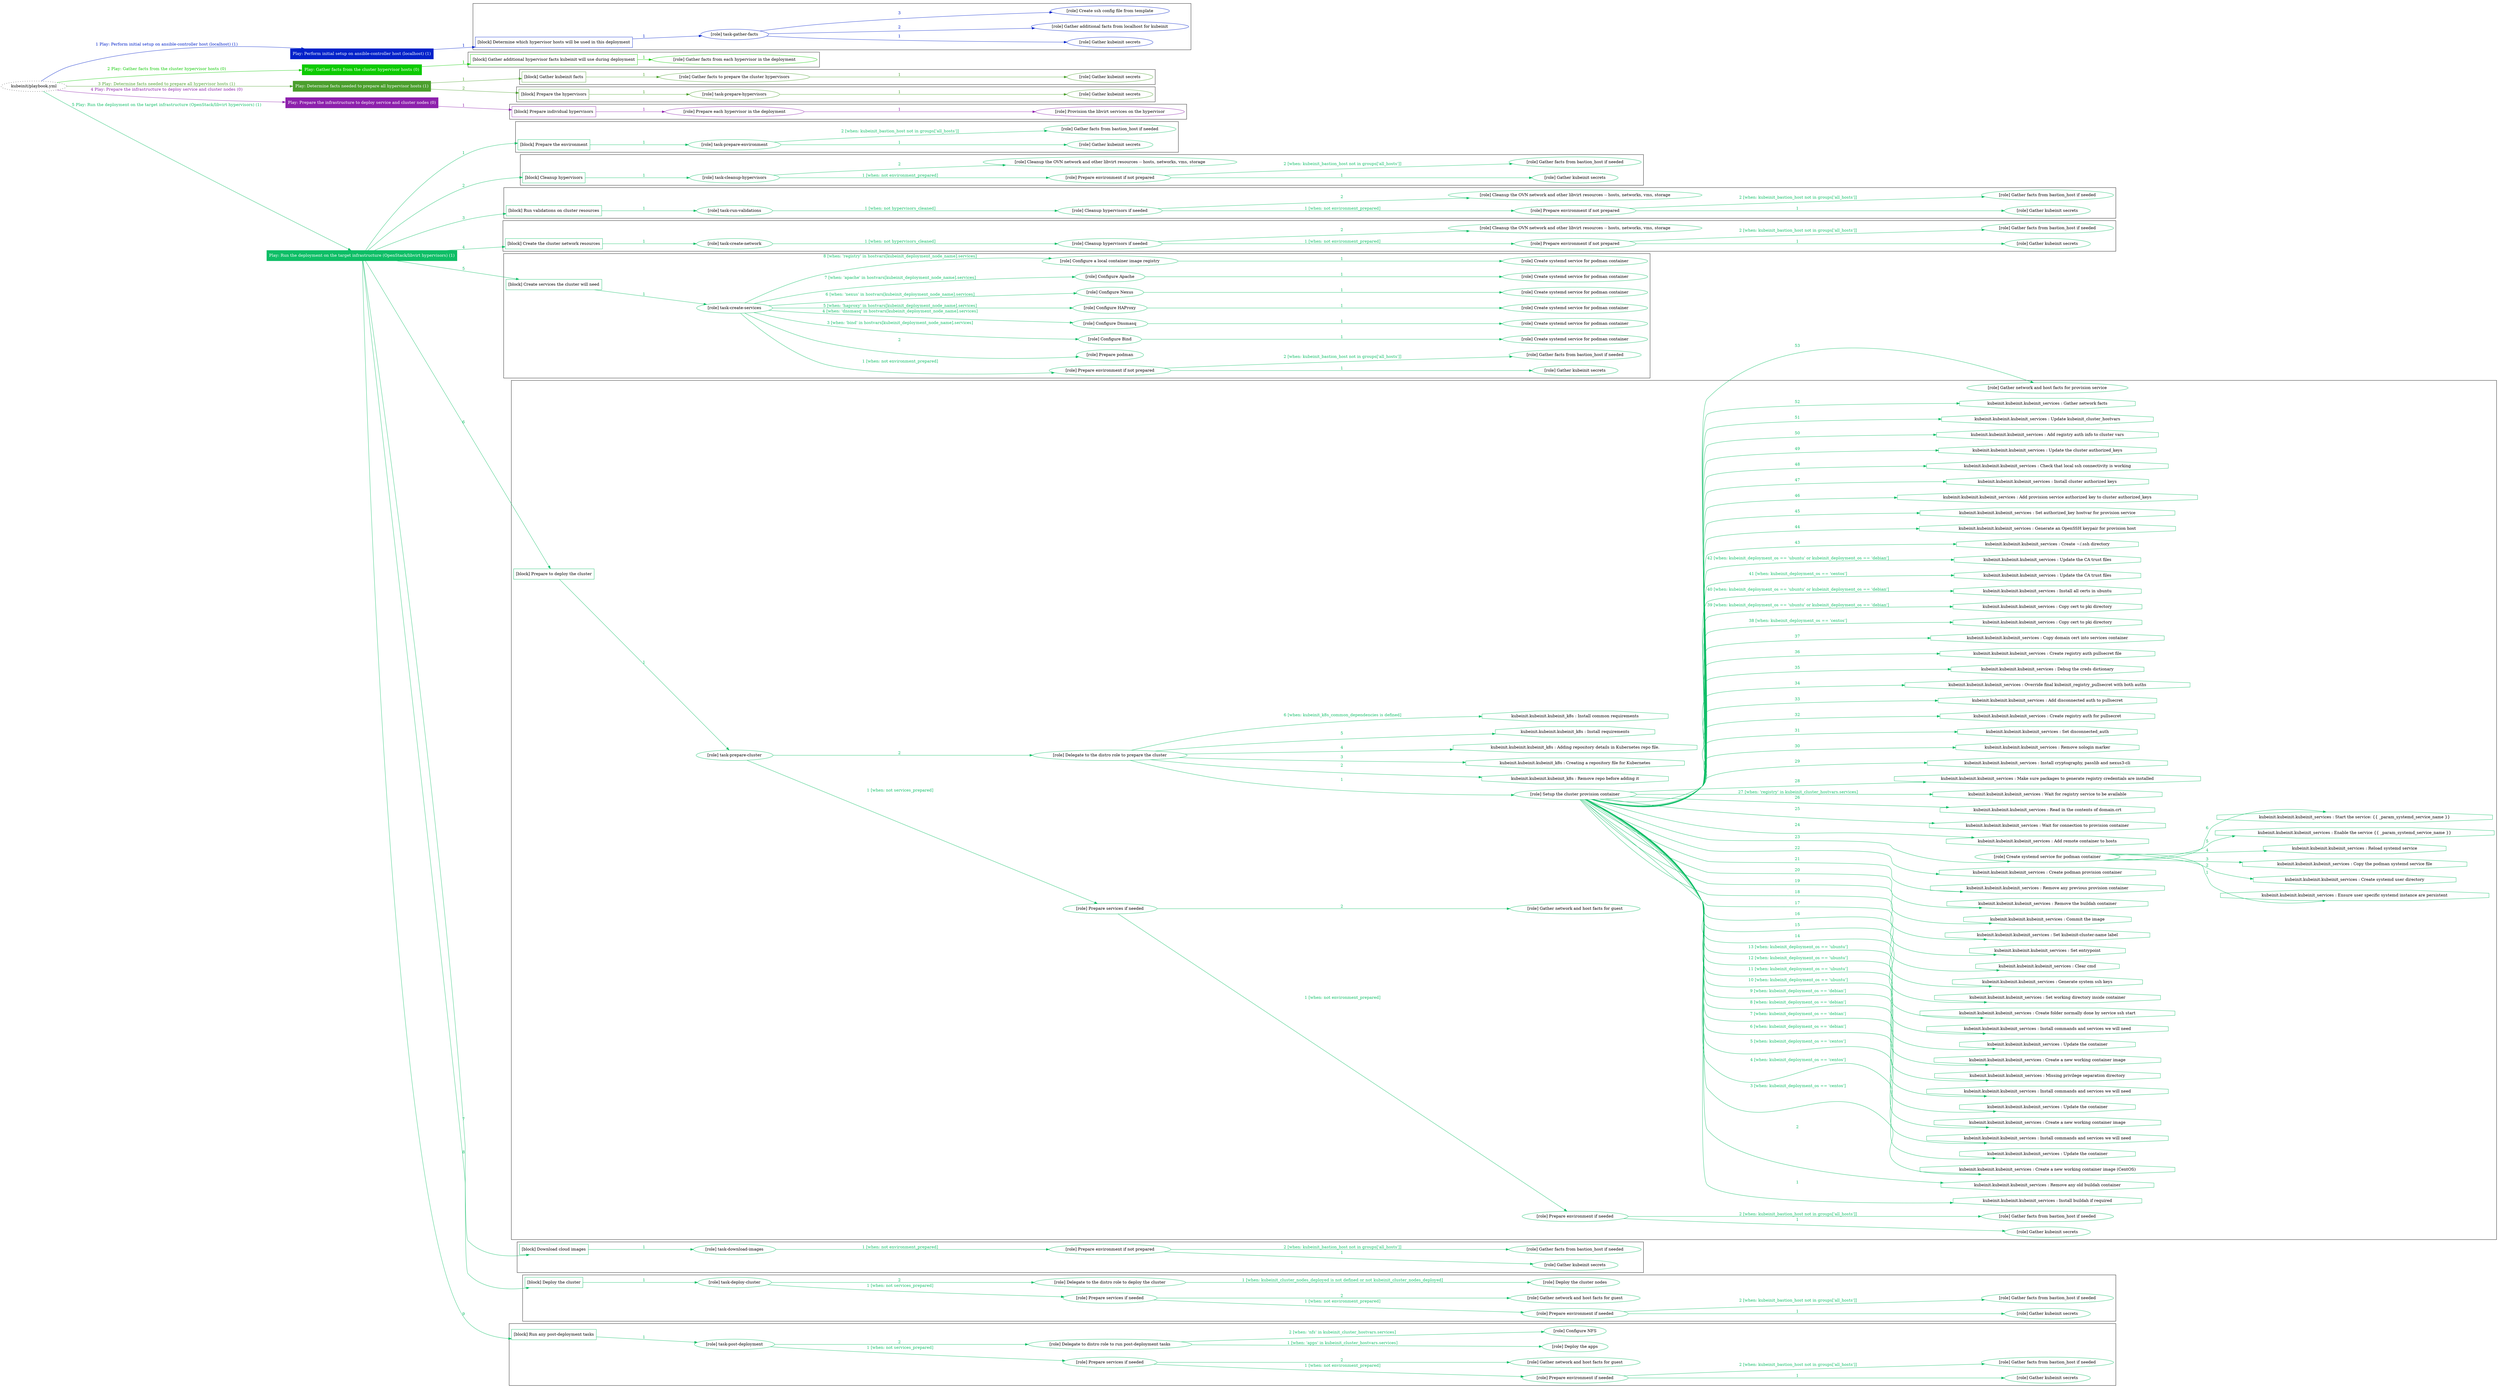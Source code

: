 digraph {
	graph [concentrate=true ordering=in rankdir=LR ratio=fill]
	edge [esep=5 sep=10]
	"kubeinit/playbook.yml" [URL="/home/runner/work/kubeinit/kubeinit/kubeinit/playbook.yml" id=playbook_327bd9e6 style=dotted]
	"kubeinit/playbook.yml" -> play_c7a8fecf [label="1 Play: Perform initial setup on ansible-controller host (localhost) (1)" color="#0222ca" fontcolor="#0222ca" id=edge_play_c7a8fecf labeltooltip="1 Play: Perform initial setup on ansible-controller host (localhost) (1)" tooltip="1 Play: Perform initial setup on ansible-controller host (localhost) (1)"]
	subgraph "Play: Perform initial setup on ansible-controller host (localhost) (1)" {
		play_c7a8fecf [label="Play: Perform initial setup on ansible-controller host (localhost) (1)" URL="/home/runner/work/kubeinit/kubeinit/kubeinit/playbook.yml" color="#0222ca" fontcolor="#ffffff" id=play_c7a8fecf shape=box style=filled tooltip=localhost]
		play_c7a8fecf -> block_537cc18d [label=1 color="#0222ca" fontcolor="#0222ca" id=edge_block_537cc18d labeltooltip=1 tooltip=1]
		subgraph cluster_block_537cc18d {
			block_537cc18d [label="[block] Determine which hypervisor hosts will be used in this deployment" URL="/home/runner/work/kubeinit/kubeinit/kubeinit/playbook.yml" color="#0222ca" id=block_537cc18d labeltooltip="Determine which hypervisor hosts will be used in this deployment" shape=box tooltip="Determine which hypervisor hosts will be used in this deployment"]
			block_537cc18d -> role_92ec2e1f [label="1 " color="#0222ca" fontcolor="#0222ca" id=edge_role_92ec2e1f labeltooltip="1 " tooltip="1 "]
			subgraph "task-gather-facts" {
				role_92ec2e1f [label="[role] task-gather-facts" URL="/home/runner/work/kubeinit/kubeinit/kubeinit/playbook.yml" color="#0222ca" id=role_92ec2e1f tooltip="task-gather-facts"]
				role_92ec2e1f -> role_e1d37be4 [label="1 " color="#0222ca" fontcolor="#0222ca" id=edge_role_e1d37be4 labeltooltip="1 " tooltip="1 "]
				subgraph "Gather kubeinit secrets" {
					role_e1d37be4 [label="[role] Gather kubeinit secrets" URL="/home/runner/.ansible/collections/ansible_collections/kubeinit/kubeinit/roles/kubeinit_prepare/tasks/build_hypervisors_group.yml" color="#0222ca" id=role_e1d37be4 tooltip="Gather kubeinit secrets"]
				}
				role_92ec2e1f -> role_e4f402a2 [label="2 " color="#0222ca" fontcolor="#0222ca" id=edge_role_e4f402a2 labeltooltip="2 " tooltip="2 "]
				subgraph "Gather additional facts from localhost for kubeinit" {
					role_e4f402a2 [label="[role] Gather additional facts from localhost for kubeinit" URL="/home/runner/.ansible/collections/ansible_collections/kubeinit/kubeinit/roles/kubeinit_prepare/tasks/build_hypervisors_group.yml" color="#0222ca" id=role_e4f402a2 tooltip="Gather additional facts from localhost for kubeinit"]
				}
				role_92ec2e1f -> role_5c3c7a8b [label="3 " color="#0222ca" fontcolor="#0222ca" id=edge_role_5c3c7a8b labeltooltip="3 " tooltip="3 "]
				subgraph "Create ssh config file from template" {
					role_5c3c7a8b [label="[role] Create ssh config file from template" URL="/home/runner/.ansible/collections/ansible_collections/kubeinit/kubeinit/roles/kubeinit_prepare/tasks/build_hypervisors_group.yml" color="#0222ca" id=role_5c3c7a8b tooltip="Create ssh config file from template"]
				}
			}
		}
	}
	"kubeinit/playbook.yml" -> play_5e6705b7 [label="2 Play: Gather facts from the cluster hypervisor hosts (0)" color="#0ccb01" fontcolor="#0ccb01" id=edge_play_5e6705b7 labeltooltip="2 Play: Gather facts from the cluster hypervisor hosts (0)" tooltip="2 Play: Gather facts from the cluster hypervisor hosts (0)"]
	subgraph "Play: Gather facts from the cluster hypervisor hosts (0)" {
		play_5e6705b7 [label="Play: Gather facts from the cluster hypervisor hosts (0)" URL="/home/runner/work/kubeinit/kubeinit/kubeinit/playbook.yml" color="#0ccb01" fontcolor="#ffffff" id=play_5e6705b7 shape=box style=filled tooltip="Play: Gather facts from the cluster hypervisor hosts (0)"]
		play_5e6705b7 -> block_90dfb668 [label=1 color="#0ccb01" fontcolor="#0ccb01" id=edge_block_90dfb668 labeltooltip=1 tooltip=1]
		subgraph cluster_block_90dfb668 {
			block_90dfb668 [label="[block] Gather additional hypervisor facts kubeinit will use during deployment" URL="/home/runner/work/kubeinit/kubeinit/kubeinit/playbook.yml" color="#0ccb01" id=block_90dfb668 labeltooltip="Gather additional hypervisor facts kubeinit will use during deployment" shape=box tooltip="Gather additional hypervisor facts kubeinit will use during deployment"]
			block_90dfb668 -> role_0804cf38 [label="1 " color="#0ccb01" fontcolor="#0ccb01" id=edge_role_0804cf38 labeltooltip="1 " tooltip="1 "]
			subgraph "Gather facts from each hypervisor in the deployment" {
				role_0804cf38 [label="[role] Gather facts from each hypervisor in the deployment" URL="/home/runner/work/kubeinit/kubeinit/kubeinit/playbook.yml" color="#0ccb01" id=role_0804cf38 tooltip="Gather facts from each hypervisor in the deployment"]
			}
		}
	}
	"kubeinit/playbook.yml" -> play_898a1b30 [label="3 Play: Determine facts needed to prepare all hypervisor hosts (1)" color="#4b9f2d" fontcolor="#4b9f2d" id=edge_play_898a1b30 labeltooltip="3 Play: Determine facts needed to prepare all hypervisor hosts (1)" tooltip="3 Play: Determine facts needed to prepare all hypervisor hosts (1)"]
	subgraph "Play: Determine facts needed to prepare all hypervisor hosts (1)" {
		play_898a1b30 [label="Play: Determine facts needed to prepare all hypervisor hosts (1)" URL="/home/runner/work/kubeinit/kubeinit/kubeinit/playbook.yml" color="#4b9f2d" fontcolor="#ffffff" id=play_898a1b30 shape=box style=filled tooltip=localhost]
		play_898a1b30 -> block_2c43748e [label=1 color="#4b9f2d" fontcolor="#4b9f2d" id=edge_block_2c43748e labeltooltip=1 tooltip=1]
		subgraph cluster_block_2c43748e {
			block_2c43748e [label="[block] Gather kubeinit facts" URL="/home/runner/work/kubeinit/kubeinit/kubeinit/playbook.yml" color="#4b9f2d" id=block_2c43748e labeltooltip="Gather kubeinit facts" shape=box tooltip="Gather kubeinit facts"]
			block_2c43748e -> role_cb1cfbd7 [label="1 " color="#4b9f2d" fontcolor="#4b9f2d" id=edge_role_cb1cfbd7 labeltooltip="1 " tooltip="1 "]
			subgraph "Gather facts to prepare the cluster hypervisors" {
				role_cb1cfbd7 [label="[role] Gather facts to prepare the cluster hypervisors" URL="/home/runner/work/kubeinit/kubeinit/kubeinit/playbook.yml" color="#4b9f2d" id=role_cb1cfbd7 tooltip="Gather facts to prepare the cluster hypervisors"]
				role_cb1cfbd7 -> role_d466cc6d [label="1 " color="#4b9f2d" fontcolor="#4b9f2d" id=edge_role_d466cc6d labeltooltip="1 " tooltip="1 "]
				subgraph "Gather kubeinit secrets" {
					role_d466cc6d [label="[role] Gather kubeinit secrets" URL="/home/runner/.ansible/collections/ansible_collections/kubeinit/kubeinit/roles/kubeinit_prepare/tasks/gather_kubeinit_facts.yml" color="#4b9f2d" id=role_d466cc6d tooltip="Gather kubeinit secrets"]
				}
			}
		}
		play_898a1b30 -> block_5f349daf [label=2 color="#4b9f2d" fontcolor="#4b9f2d" id=edge_block_5f349daf labeltooltip=2 tooltip=2]
		subgraph cluster_block_5f349daf {
			block_5f349daf [label="[block] Prepare the hypervisors" URL="/home/runner/work/kubeinit/kubeinit/kubeinit/playbook.yml" color="#4b9f2d" id=block_5f349daf labeltooltip="Prepare the hypervisors" shape=box tooltip="Prepare the hypervisors"]
			block_5f349daf -> role_dcf70da6 [label="1 " color="#4b9f2d" fontcolor="#4b9f2d" id=edge_role_dcf70da6 labeltooltip="1 " tooltip="1 "]
			subgraph "task-prepare-hypervisors" {
				role_dcf70da6 [label="[role] task-prepare-hypervisors" URL="/home/runner/work/kubeinit/kubeinit/kubeinit/playbook.yml" color="#4b9f2d" id=role_dcf70da6 tooltip="task-prepare-hypervisors"]
				role_dcf70da6 -> role_74d8c225 [label="1 " color="#4b9f2d" fontcolor="#4b9f2d" id=edge_role_74d8c225 labeltooltip="1 " tooltip="1 "]
				subgraph "Gather kubeinit secrets" {
					role_74d8c225 [label="[role] Gather kubeinit secrets" URL="/home/runner/.ansible/collections/ansible_collections/kubeinit/kubeinit/roles/kubeinit_prepare/tasks/gather_kubeinit_facts.yml" color="#4b9f2d" id=role_74d8c225 tooltip="Gather kubeinit secrets"]
				}
			}
		}
	}
	"kubeinit/playbook.yml" -> play_c6e3e327 [label="4 Play: Prepare the infrastructure to deploy service and cluster nodes (0)" color="#8d20ac" fontcolor="#8d20ac" id=edge_play_c6e3e327 labeltooltip="4 Play: Prepare the infrastructure to deploy service and cluster nodes (0)" tooltip="4 Play: Prepare the infrastructure to deploy service and cluster nodes (0)"]
	subgraph "Play: Prepare the infrastructure to deploy service and cluster nodes (0)" {
		play_c6e3e327 [label="Play: Prepare the infrastructure to deploy service and cluster nodes (0)" URL="/home/runner/work/kubeinit/kubeinit/kubeinit/playbook.yml" color="#8d20ac" fontcolor="#ffffff" id=play_c6e3e327 shape=box style=filled tooltip="Play: Prepare the infrastructure to deploy service and cluster nodes (0)"]
		play_c6e3e327 -> block_23839768 [label=1 color="#8d20ac" fontcolor="#8d20ac" id=edge_block_23839768 labeltooltip=1 tooltip=1]
		subgraph cluster_block_23839768 {
			block_23839768 [label="[block] Prepare individual hypervisors" URL="/home/runner/work/kubeinit/kubeinit/kubeinit/playbook.yml" color="#8d20ac" id=block_23839768 labeltooltip="Prepare individual hypervisors" shape=box tooltip="Prepare individual hypervisors"]
			block_23839768 -> role_8968e4e5 [label="1 " color="#8d20ac" fontcolor="#8d20ac" id=edge_role_8968e4e5 labeltooltip="1 " tooltip="1 "]
			subgraph "Prepare each hypervisor in the deployment" {
				role_8968e4e5 [label="[role] Prepare each hypervisor in the deployment" URL="/home/runner/work/kubeinit/kubeinit/kubeinit/playbook.yml" color="#8d20ac" id=role_8968e4e5 tooltip="Prepare each hypervisor in the deployment"]
				role_8968e4e5 -> role_b583e27c [label="1 " color="#8d20ac" fontcolor="#8d20ac" id=edge_role_b583e27c labeltooltip="1 " tooltip="1 "]
				subgraph "Provision the libvirt services on the hypervisor" {
					role_b583e27c [label="[role] Provision the libvirt services on the hypervisor" URL="/home/runner/.ansible/collections/ansible_collections/kubeinit/kubeinit/roles/kubeinit_prepare/tasks/prepare_hypervisor.yml" color="#8d20ac" id=role_b583e27c tooltip="Provision the libvirt services on the hypervisor"]
				}
			}
		}
	}
	"kubeinit/playbook.yml" -> play_edae61e7 [label="5 Play: Run the deployment on the target infrastructure (OpenStack/libvirt hypervisors) (1)" color="#0ebe66" fontcolor="#0ebe66" id=edge_play_edae61e7 labeltooltip="5 Play: Run the deployment on the target infrastructure (OpenStack/libvirt hypervisors) (1)" tooltip="5 Play: Run the deployment on the target infrastructure (OpenStack/libvirt hypervisors) (1)"]
	subgraph "Play: Run the deployment on the target infrastructure (OpenStack/libvirt hypervisors) (1)" {
		play_edae61e7 [label="Play: Run the deployment on the target infrastructure (OpenStack/libvirt hypervisors) (1)" URL="/home/runner/work/kubeinit/kubeinit/kubeinit/playbook.yml" color="#0ebe66" fontcolor="#ffffff" id=play_edae61e7 shape=box style=filled tooltip=localhost]
		play_edae61e7 -> block_c6f17cec [label=1 color="#0ebe66" fontcolor="#0ebe66" id=edge_block_c6f17cec labeltooltip=1 tooltip=1]
		subgraph cluster_block_c6f17cec {
			block_c6f17cec [label="[block] Prepare the environment" URL="/home/runner/work/kubeinit/kubeinit/kubeinit/playbook.yml" color="#0ebe66" id=block_c6f17cec labeltooltip="Prepare the environment" shape=box tooltip="Prepare the environment"]
			block_c6f17cec -> role_f255c3ad [label="1 " color="#0ebe66" fontcolor="#0ebe66" id=edge_role_f255c3ad labeltooltip="1 " tooltip="1 "]
			subgraph "task-prepare-environment" {
				role_f255c3ad [label="[role] task-prepare-environment" URL="/home/runner/work/kubeinit/kubeinit/kubeinit/playbook.yml" color="#0ebe66" id=role_f255c3ad tooltip="task-prepare-environment"]
				role_f255c3ad -> role_eca23c9d [label="1 " color="#0ebe66" fontcolor="#0ebe66" id=edge_role_eca23c9d labeltooltip="1 " tooltip="1 "]
				subgraph "Gather kubeinit secrets" {
					role_eca23c9d [label="[role] Gather kubeinit secrets" URL="/home/runner/.ansible/collections/ansible_collections/kubeinit/kubeinit/roles/kubeinit_prepare/tasks/gather_kubeinit_facts.yml" color="#0ebe66" id=role_eca23c9d tooltip="Gather kubeinit secrets"]
				}
				role_f255c3ad -> role_899224b0 [label="2 [when: kubeinit_bastion_host not in groups['all_hosts']]" color="#0ebe66" fontcolor="#0ebe66" id=edge_role_899224b0 labeltooltip="2 [when: kubeinit_bastion_host not in groups['all_hosts']]" tooltip="2 [when: kubeinit_bastion_host not in groups['all_hosts']]"]
				subgraph "Gather facts from bastion_host if needed" {
					role_899224b0 [label="[role] Gather facts from bastion_host if needed" URL="/home/runner/.ansible/collections/ansible_collections/kubeinit/kubeinit/roles/kubeinit_prepare/tasks/main.yml" color="#0ebe66" id=role_899224b0 tooltip="Gather facts from bastion_host if needed"]
				}
			}
		}
		play_edae61e7 -> block_dee430dc [label=2 color="#0ebe66" fontcolor="#0ebe66" id=edge_block_dee430dc labeltooltip=2 tooltip=2]
		subgraph cluster_block_dee430dc {
			block_dee430dc [label="[block] Cleanup hypervisors" URL="/home/runner/work/kubeinit/kubeinit/kubeinit/playbook.yml" color="#0ebe66" id=block_dee430dc labeltooltip="Cleanup hypervisors" shape=box tooltip="Cleanup hypervisors"]
			block_dee430dc -> role_093de452 [label="1 " color="#0ebe66" fontcolor="#0ebe66" id=edge_role_093de452 labeltooltip="1 " tooltip="1 "]
			subgraph "task-cleanup-hypervisors" {
				role_093de452 [label="[role] task-cleanup-hypervisors" URL="/home/runner/work/kubeinit/kubeinit/kubeinit/playbook.yml" color="#0ebe66" id=role_093de452 tooltip="task-cleanup-hypervisors"]
				role_093de452 -> role_315b4102 [label="1 [when: not environment_prepared]" color="#0ebe66" fontcolor="#0ebe66" id=edge_role_315b4102 labeltooltip="1 [when: not environment_prepared]" tooltip="1 [when: not environment_prepared]"]
				subgraph "Prepare environment if not prepared" {
					role_315b4102 [label="[role] Prepare environment if not prepared" URL="/home/runner/.ansible/collections/ansible_collections/kubeinit/kubeinit/roles/kubeinit_libvirt/tasks/cleanup_hypervisors.yml" color="#0ebe66" id=role_315b4102 tooltip="Prepare environment if not prepared"]
					role_315b4102 -> role_7300ae76 [label="1 " color="#0ebe66" fontcolor="#0ebe66" id=edge_role_7300ae76 labeltooltip="1 " tooltip="1 "]
					subgraph "Gather kubeinit secrets" {
						role_7300ae76 [label="[role] Gather kubeinit secrets" URL="/home/runner/.ansible/collections/ansible_collections/kubeinit/kubeinit/roles/kubeinit_prepare/tasks/gather_kubeinit_facts.yml" color="#0ebe66" id=role_7300ae76 tooltip="Gather kubeinit secrets"]
					}
					role_315b4102 -> role_738d8ae2 [label="2 [when: kubeinit_bastion_host not in groups['all_hosts']]" color="#0ebe66" fontcolor="#0ebe66" id=edge_role_738d8ae2 labeltooltip="2 [when: kubeinit_bastion_host not in groups['all_hosts']]" tooltip="2 [when: kubeinit_bastion_host not in groups['all_hosts']]"]
					subgraph "Gather facts from bastion_host if needed" {
						role_738d8ae2 [label="[role] Gather facts from bastion_host if needed" URL="/home/runner/.ansible/collections/ansible_collections/kubeinit/kubeinit/roles/kubeinit_prepare/tasks/main.yml" color="#0ebe66" id=role_738d8ae2 tooltip="Gather facts from bastion_host if needed"]
					}
				}
				role_093de452 -> role_c03d0ee4 [label="2 " color="#0ebe66" fontcolor="#0ebe66" id=edge_role_c03d0ee4 labeltooltip="2 " tooltip="2 "]
				subgraph "Cleanup the OVN network and other libvirt resources -- hosts, networks, vms, storage" {
					role_c03d0ee4 [label="[role] Cleanup the OVN network and other libvirt resources -- hosts, networks, vms, storage" URL="/home/runner/.ansible/collections/ansible_collections/kubeinit/kubeinit/roles/kubeinit_libvirt/tasks/cleanup_hypervisors.yml" color="#0ebe66" id=role_c03d0ee4 tooltip="Cleanup the OVN network and other libvirt resources -- hosts, networks, vms, storage"]
				}
			}
		}
		play_edae61e7 -> block_ac3bd060 [label=3 color="#0ebe66" fontcolor="#0ebe66" id=edge_block_ac3bd060 labeltooltip=3 tooltip=3]
		subgraph cluster_block_ac3bd060 {
			block_ac3bd060 [label="[block] Run validations on cluster resources" URL="/home/runner/work/kubeinit/kubeinit/kubeinit/playbook.yml" color="#0ebe66" id=block_ac3bd060 labeltooltip="Run validations on cluster resources" shape=box tooltip="Run validations on cluster resources"]
			block_ac3bd060 -> role_44c24c6b [label="1 " color="#0ebe66" fontcolor="#0ebe66" id=edge_role_44c24c6b labeltooltip="1 " tooltip="1 "]
			subgraph "task-run-validations" {
				role_44c24c6b [label="[role] task-run-validations" URL="/home/runner/work/kubeinit/kubeinit/kubeinit/playbook.yml" color="#0ebe66" id=role_44c24c6b tooltip="task-run-validations"]
				role_44c24c6b -> role_3072012f [label="1 [when: not hypervisors_cleaned]" color="#0ebe66" fontcolor="#0ebe66" id=edge_role_3072012f labeltooltip="1 [when: not hypervisors_cleaned]" tooltip="1 [when: not hypervisors_cleaned]"]
				subgraph "Cleanup hypervisors if needed" {
					role_3072012f [label="[role] Cleanup hypervisors if needed" URL="/home/runner/.ansible/collections/ansible_collections/kubeinit/kubeinit/roles/kubeinit_validations/tasks/main.yml" color="#0ebe66" id=role_3072012f tooltip="Cleanup hypervisors if needed"]
					role_3072012f -> role_84ef762e [label="1 [when: not environment_prepared]" color="#0ebe66" fontcolor="#0ebe66" id=edge_role_84ef762e labeltooltip="1 [when: not environment_prepared]" tooltip="1 [when: not environment_prepared]"]
					subgraph "Prepare environment if not prepared" {
						role_84ef762e [label="[role] Prepare environment if not prepared" URL="/home/runner/.ansible/collections/ansible_collections/kubeinit/kubeinit/roles/kubeinit_libvirt/tasks/cleanup_hypervisors.yml" color="#0ebe66" id=role_84ef762e tooltip="Prepare environment if not prepared"]
						role_84ef762e -> role_1b9e79ea [label="1 " color="#0ebe66" fontcolor="#0ebe66" id=edge_role_1b9e79ea labeltooltip="1 " tooltip="1 "]
						subgraph "Gather kubeinit secrets" {
							role_1b9e79ea [label="[role] Gather kubeinit secrets" URL="/home/runner/.ansible/collections/ansible_collections/kubeinit/kubeinit/roles/kubeinit_prepare/tasks/gather_kubeinit_facts.yml" color="#0ebe66" id=role_1b9e79ea tooltip="Gather kubeinit secrets"]
						}
						role_84ef762e -> role_a7c59a2b [label="2 [when: kubeinit_bastion_host not in groups['all_hosts']]" color="#0ebe66" fontcolor="#0ebe66" id=edge_role_a7c59a2b labeltooltip="2 [when: kubeinit_bastion_host not in groups['all_hosts']]" tooltip="2 [when: kubeinit_bastion_host not in groups['all_hosts']]"]
						subgraph "Gather facts from bastion_host if needed" {
							role_a7c59a2b [label="[role] Gather facts from bastion_host if needed" URL="/home/runner/.ansible/collections/ansible_collections/kubeinit/kubeinit/roles/kubeinit_prepare/tasks/main.yml" color="#0ebe66" id=role_a7c59a2b tooltip="Gather facts from bastion_host if needed"]
						}
					}
					role_3072012f -> role_556c1dc1 [label="2 " color="#0ebe66" fontcolor="#0ebe66" id=edge_role_556c1dc1 labeltooltip="2 " tooltip="2 "]
					subgraph "Cleanup the OVN network and other libvirt resources -- hosts, networks, vms, storage" {
						role_556c1dc1 [label="[role] Cleanup the OVN network and other libvirt resources -- hosts, networks, vms, storage" URL="/home/runner/.ansible/collections/ansible_collections/kubeinit/kubeinit/roles/kubeinit_libvirt/tasks/cleanup_hypervisors.yml" color="#0ebe66" id=role_556c1dc1 tooltip="Cleanup the OVN network and other libvirt resources -- hosts, networks, vms, storage"]
					}
				}
			}
		}
		play_edae61e7 -> block_3a36595c [label=4 color="#0ebe66" fontcolor="#0ebe66" id=edge_block_3a36595c labeltooltip=4 tooltip=4]
		subgraph cluster_block_3a36595c {
			block_3a36595c [label="[block] Create the cluster network resources" URL="/home/runner/work/kubeinit/kubeinit/kubeinit/playbook.yml" color="#0ebe66" id=block_3a36595c labeltooltip="Create the cluster network resources" shape=box tooltip="Create the cluster network resources"]
			block_3a36595c -> role_072586be [label="1 " color="#0ebe66" fontcolor="#0ebe66" id=edge_role_072586be labeltooltip="1 " tooltip="1 "]
			subgraph "task-create-network" {
				role_072586be [label="[role] task-create-network" URL="/home/runner/work/kubeinit/kubeinit/kubeinit/playbook.yml" color="#0ebe66" id=role_072586be tooltip="task-create-network"]
				role_072586be -> role_6187fa1c [label="1 [when: not hypervisors_cleaned]" color="#0ebe66" fontcolor="#0ebe66" id=edge_role_6187fa1c labeltooltip="1 [when: not hypervisors_cleaned]" tooltip="1 [when: not hypervisors_cleaned]"]
				subgraph "Cleanup hypervisors if needed" {
					role_6187fa1c [label="[role] Cleanup hypervisors if needed" URL="/home/runner/.ansible/collections/ansible_collections/kubeinit/kubeinit/roles/kubeinit_libvirt/tasks/create_network.yml" color="#0ebe66" id=role_6187fa1c tooltip="Cleanup hypervisors if needed"]
					role_6187fa1c -> role_3eb2cbdb [label="1 [when: not environment_prepared]" color="#0ebe66" fontcolor="#0ebe66" id=edge_role_3eb2cbdb labeltooltip="1 [when: not environment_prepared]" tooltip="1 [when: not environment_prepared]"]
					subgraph "Prepare environment if not prepared" {
						role_3eb2cbdb [label="[role] Prepare environment if not prepared" URL="/home/runner/.ansible/collections/ansible_collections/kubeinit/kubeinit/roles/kubeinit_libvirt/tasks/cleanup_hypervisors.yml" color="#0ebe66" id=role_3eb2cbdb tooltip="Prepare environment if not prepared"]
						role_3eb2cbdb -> role_442b5e23 [label="1 " color="#0ebe66" fontcolor="#0ebe66" id=edge_role_442b5e23 labeltooltip="1 " tooltip="1 "]
						subgraph "Gather kubeinit secrets" {
							role_442b5e23 [label="[role] Gather kubeinit secrets" URL="/home/runner/.ansible/collections/ansible_collections/kubeinit/kubeinit/roles/kubeinit_prepare/tasks/gather_kubeinit_facts.yml" color="#0ebe66" id=role_442b5e23 tooltip="Gather kubeinit secrets"]
						}
						role_3eb2cbdb -> role_e5412ee8 [label="2 [when: kubeinit_bastion_host not in groups['all_hosts']]" color="#0ebe66" fontcolor="#0ebe66" id=edge_role_e5412ee8 labeltooltip="2 [when: kubeinit_bastion_host not in groups['all_hosts']]" tooltip="2 [when: kubeinit_bastion_host not in groups['all_hosts']]"]
						subgraph "Gather facts from bastion_host if needed" {
							role_e5412ee8 [label="[role] Gather facts from bastion_host if needed" URL="/home/runner/.ansible/collections/ansible_collections/kubeinit/kubeinit/roles/kubeinit_prepare/tasks/main.yml" color="#0ebe66" id=role_e5412ee8 tooltip="Gather facts from bastion_host if needed"]
						}
					}
					role_6187fa1c -> role_c775223f [label="2 " color="#0ebe66" fontcolor="#0ebe66" id=edge_role_c775223f labeltooltip="2 " tooltip="2 "]
					subgraph "Cleanup the OVN network and other libvirt resources -- hosts, networks, vms, storage" {
						role_c775223f [label="[role] Cleanup the OVN network and other libvirt resources -- hosts, networks, vms, storage" URL="/home/runner/.ansible/collections/ansible_collections/kubeinit/kubeinit/roles/kubeinit_libvirt/tasks/cleanup_hypervisors.yml" color="#0ebe66" id=role_c775223f tooltip="Cleanup the OVN network and other libvirt resources -- hosts, networks, vms, storage"]
					}
				}
			}
		}
		play_edae61e7 -> block_a96f59c0 [label=5 color="#0ebe66" fontcolor="#0ebe66" id=edge_block_a96f59c0 labeltooltip=5 tooltip=5]
		subgraph cluster_block_a96f59c0 {
			block_a96f59c0 [label="[block] Create services the cluster will need" URL="/home/runner/work/kubeinit/kubeinit/kubeinit/playbook.yml" color="#0ebe66" id=block_a96f59c0 labeltooltip="Create services the cluster will need" shape=box tooltip="Create services the cluster will need"]
			block_a96f59c0 -> role_d3cdda7f [label="1 " color="#0ebe66" fontcolor="#0ebe66" id=edge_role_d3cdda7f labeltooltip="1 " tooltip="1 "]
			subgraph "task-create-services" {
				role_d3cdda7f [label="[role] task-create-services" URL="/home/runner/work/kubeinit/kubeinit/kubeinit/playbook.yml" color="#0ebe66" id=role_d3cdda7f tooltip="task-create-services"]
				role_d3cdda7f -> role_cc5cd3f0 [label="1 [when: not environment_prepared]" color="#0ebe66" fontcolor="#0ebe66" id=edge_role_cc5cd3f0 labeltooltip="1 [when: not environment_prepared]" tooltip="1 [when: not environment_prepared]"]
				subgraph "Prepare environment if not prepared" {
					role_cc5cd3f0 [label="[role] Prepare environment if not prepared" URL="/home/runner/.ansible/collections/ansible_collections/kubeinit/kubeinit/roles/kubeinit_services/tasks/main.yml" color="#0ebe66" id=role_cc5cd3f0 tooltip="Prepare environment if not prepared"]
					role_cc5cd3f0 -> role_0949f828 [label="1 " color="#0ebe66" fontcolor="#0ebe66" id=edge_role_0949f828 labeltooltip="1 " tooltip="1 "]
					subgraph "Gather kubeinit secrets" {
						role_0949f828 [label="[role] Gather kubeinit secrets" URL="/home/runner/.ansible/collections/ansible_collections/kubeinit/kubeinit/roles/kubeinit_prepare/tasks/gather_kubeinit_facts.yml" color="#0ebe66" id=role_0949f828 tooltip="Gather kubeinit secrets"]
					}
					role_cc5cd3f0 -> role_c1ea0273 [label="2 [when: kubeinit_bastion_host not in groups['all_hosts']]" color="#0ebe66" fontcolor="#0ebe66" id=edge_role_c1ea0273 labeltooltip="2 [when: kubeinit_bastion_host not in groups['all_hosts']]" tooltip="2 [when: kubeinit_bastion_host not in groups['all_hosts']]"]
					subgraph "Gather facts from bastion_host if needed" {
						role_c1ea0273 [label="[role] Gather facts from bastion_host if needed" URL="/home/runner/.ansible/collections/ansible_collections/kubeinit/kubeinit/roles/kubeinit_prepare/tasks/main.yml" color="#0ebe66" id=role_c1ea0273 tooltip="Gather facts from bastion_host if needed"]
					}
				}
				role_d3cdda7f -> role_9c77e758 [label="2 " color="#0ebe66" fontcolor="#0ebe66" id=edge_role_9c77e758 labeltooltip="2 " tooltip="2 "]
				subgraph "Prepare podman" {
					role_9c77e758 [label="[role] Prepare podman" URL="/home/runner/.ansible/collections/ansible_collections/kubeinit/kubeinit/roles/kubeinit_services/tasks/00_create_service_pod.yml" color="#0ebe66" id=role_9c77e758 tooltip="Prepare podman"]
				}
				role_d3cdda7f -> role_341538a9 [label="3 [when: 'bind' in hostvars[kubeinit_deployment_node_name].services]" color="#0ebe66" fontcolor="#0ebe66" id=edge_role_341538a9 labeltooltip="3 [when: 'bind' in hostvars[kubeinit_deployment_node_name].services]" tooltip="3 [when: 'bind' in hostvars[kubeinit_deployment_node_name].services]"]
				subgraph "Configure Bind" {
					role_341538a9 [label="[role] Configure Bind" URL="/home/runner/.ansible/collections/ansible_collections/kubeinit/kubeinit/roles/kubeinit_services/tasks/start_services_containers.yml" color="#0ebe66" id=role_341538a9 tooltip="Configure Bind"]
					role_341538a9 -> role_cabb84f3 [label="1 " color="#0ebe66" fontcolor="#0ebe66" id=edge_role_cabb84f3 labeltooltip="1 " tooltip="1 "]
					subgraph "Create systemd service for podman container" {
						role_cabb84f3 [label="[role] Create systemd service for podman container" URL="/home/runner/.ansible/collections/ansible_collections/kubeinit/kubeinit/roles/kubeinit_bind/tasks/main.yml" color="#0ebe66" id=role_cabb84f3 tooltip="Create systemd service for podman container"]
					}
				}
				role_d3cdda7f -> role_ec787ff3 [label="4 [when: 'dnsmasq' in hostvars[kubeinit_deployment_node_name].services]" color="#0ebe66" fontcolor="#0ebe66" id=edge_role_ec787ff3 labeltooltip="4 [when: 'dnsmasq' in hostvars[kubeinit_deployment_node_name].services]" tooltip="4 [when: 'dnsmasq' in hostvars[kubeinit_deployment_node_name].services]"]
				subgraph "Configure Dnsmasq" {
					role_ec787ff3 [label="[role] Configure Dnsmasq" URL="/home/runner/.ansible/collections/ansible_collections/kubeinit/kubeinit/roles/kubeinit_services/tasks/start_services_containers.yml" color="#0ebe66" id=role_ec787ff3 tooltip="Configure Dnsmasq"]
					role_ec787ff3 -> role_bd245309 [label="1 " color="#0ebe66" fontcolor="#0ebe66" id=edge_role_bd245309 labeltooltip="1 " tooltip="1 "]
					subgraph "Create systemd service for podman container" {
						role_bd245309 [label="[role] Create systemd service for podman container" URL="/home/runner/.ansible/collections/ansible_collections/kubeinit/kubeinit/roles/kubeinit_dnsmasq/tasks/main.yml" color="#0ebe66" id=role_bd245309 tooltip="Create systemd service for podman container"]
					}
				}
				role_d3cdda7f -> role_a616172f [label="5 [when: 'haproxy' in hostvars[kubeinit_deployment_node_name].services]" color="#0ebe66" fontcolor="#0ebe66" id=edge_role_a616172f labeltooltip="5 [when: 'haproxy' in hostvars[kubeinit_deployment_node_name].services]" tooltip="5 [when: 'haproxy' in hostvars[kubeinit_deployment_node_name].services]"]
				subgraph "Configure HAProxy" {
					role_a616172f [label="[role] Configure HAProxy" URL="/home/runner/.ansible/collections/ansible_collections/kubeinit/kubeinit/roles/kubeinit_services/tasks/start_services_containers.yml" color="#0ebe66" id=role_a616172f tooltip="Configure HAProxy"]
					role_a616172f -> role_627830a6 [label="1 " color="#0ebe66" fontcolor="#0ebe66" id=edge_role_627830a6 labeltooltip="1 " tooltip="1 "]
					subgraph "Create systemd service for podman container" {
						role_627830a6 [label="[role] Create systemd service for podman container" URL="/home/runner/.ansible/collections/ansible_collections/kubeinit/kubeinit/roles/kubeinit_haproxy/tasks/main.yml" color="#0ebe66" id=role_627830a6 tooltip="Create systemd service for podman container"]
					}
				}
				role_d3cdda7f -> role_376af376 [label="6 [when: 'nexus' in hostvars[kubeinit_deployment_node_name].services]" color="#0ebe66" fontcolor="#0ebe66" id=edge_role_376af376 labeltooltip="6 [when: 'nexus' in hostvars[kubeinit_deployment_node_name].services]" tooltip="6 [when: 'nexus' in hostvars[kubeinit_deployment_node_name].services]"]
				subgraph "Configure Nexus" {
					role_376af376 [label="[role] Configure Nexus" URL="/home/runner/.ansible/collections/ansible_collections/kubeinit/kubeinit/roles/kubeinit_services/tasks/start_services_containers.yml" color="#0ebe66" id=role_376af376 tooltip="Configure Nexus"]
					role_376af376 -> role_3f632e2a [label="1 " color="#0ebe66" fontcolor="#0ebe66" id=edge_role_3f632e2a labeltooltip="1 " tooltip="1 "]
					subgraph "Create systemd service for podman container" {
						role_3f632e2a [label="[role] Create systemd service for podman container" URL="/home/runner/.ansible/collections/ansible_collections/kubeinit/kubeinit/roles/kubeinit_nexus/tasks/main.yml" color="#0ebe66" id=role_3f632e2a tooltip="Create systemd service for podman container"]
					}
				}
				role_d3cdda7f -> role_4d1420d7 [label="7 [when: 'apache' in hostvars[kubeinit_deployment_node_name].services]" color="#0ebe66" fontcolor="#0ebe66" id=edge_role_4d1420d7 labeltooltip="7 [when: 'apache' in hostvars[kubeinit_deployment_node_name].services]" tooltip="7 [when: 'apache' in hostvars[kubeinit_deployment_node_name].services]"]
				subgraph "Configure Apache" {
					role_4d1420d7 [label="[role] Configure Apache" URL="/home/runner/.ansible/collections/ansible_collections/kubeinit/kubeinit/roles/kubeinit_services/tasks/start_services_containers.yml" color="#0ebe66" id=role_4d1420d7 tooltip="Configure Apache"]
					role_4d1420d7 -> role_44184f04 [label="1 " color="#0ebe66" fontcolor="#0ebe66" id=edge_role_44184f04 labeltooltip="1 " tooltip="1 "]
					subgraph "Create systemd service for podman container" {
						role_44184f04 [label="[role] Create systemd service for podman container" URL="/home/runner/.ansible/collections/ansible_collections/kubeinit/kubeinit/roles/kubeinit_apache/tasks/main.yml" color="#0ebe66" id=role_44184f04 tooltip="Create systemd service for podman container"]
					}
				}
				role_d3cdda7f -> role_1b2c2069 [label="8 [when: 'registry' in hostvars[kubeinit_deployment_node_name].services]" color="#0ebe66" fontcolor="#0ebe66" id=edge_role_1b2c2069 labeltooltip="8 [when: 'registry' in hostvars[kubeinit_deployment_node_name].services]" tooltip="8 [when: 'registry' in hostvars[kubeinit_deployment_node_name].services]"]
				subgraph "Configure a local container image registry" {
					role_1b2c2069 [label="[role] Configure a local container image registry" URL="/home/runner/.ansible/collections/ansible_collections/kubeinit/kubeinit/roles/kubeinit_services/tasks/start_services_containers.yml" color="#0ebe66" id=role_1b2c2069 tooltip="Configure a local container image registry"]
					role_1b2c2069 -> role_4b51e923 [label="1 " color="#0ebe66" fontcolor="#0ebe66" id=edge_role_4b51e923 labeltooltip="1 " tooltip="1 "]
					subgraph "Create systemd service for podman container" {
						role_4b51e923 [label="[role] Create systemd service for podman container" URL="/home/runner/.ansible/collections/ansible_collections/kubeinit/kubeinit/roles/kubeinit_registry/tasks/main.yml" color="#0ebe66" id=role_4b51e923 tooltip="Create systemd service for podman container"]
					}
				}
			}
		}
		play_edae61e7 -> block_b74cdd47 [label=6 color="#0ebe66" fontcolor="#0ebe66" id=edge_block_b74cdd47 labeltooltip=6 tooltip=6]
		subgraph cluster_block_b74cdd47 {
			block_b74cdd47 [label="[block] Prepare to deploy the cluster" URL="/home/runner/work/kubeinit/kubeinit/kubeinit/playbook.yml" color="#0ebe66" id=block_b74cdd47 labeltooltip="Prepare to deploy the cluster" shape=box tooltip="Prepare to deploy the cluster"]
			block_b74cdd47 -> role_98e2d5b1 [label="1 " color="#0ebe66" fontcolor="#0ebe66" id=edge_role_98e2d5b1 labeltooltip="1 " tooltip="1 "]
			subgraph "task-prepare-cluster" {
				role_98e2d5b1 [label="[role] task-prepare-cluster" URL="/home/runner/work/kubeinit/kubeinit/kubeinit/playbook.yml" color="#0ebe66" id=role_98e2d5b1 tooltip="task-prepare-cluster"]
				role_98e2d5b1 -> role_97765dc8 [label="1 [when: not services_prepared]" color="#0ebe66" fontcolor="#0ebe66" id=edge_role_97765dc8 labeltooltip="1 [when: not services_prepared]" tooltip="1 [when: not services_prepared]"]
				subgraph "Prepare services if needed" {
					role_97765dc8 [label="[role] Prepare services if needed" URL="/home/runner/.ansible/collections/ansible_collections/kubeinit/kubeinit/roles/kubeinit_prepare/tasks/prepare_cluster.yml" color="#0ebe66" id=role_97765dc8 tooltip="Prepare services if needed"]
					role_97765dc8 -> role_4d937701 [label="1 [when: not environment_prepared]" color="#0ebe66" fontcolor="#0ebe66" id=edge_role_4d937701 labeltooltip="1 [when: not environment_prepared]" tooltip="1 [when: not environment_prepared]"]
					subgraph "Prepare environment if needed" {
						role_4d937701 [label="[role] Prepare environment if needed" URL="/home/runner/.ansible/collections/ansible_collections/kubeinit/kubeinit/roles/kubeinit_services/tasks/prepare_services.yml" color="#0ebe66" id=role_4d937701 tooltip="Prepare environment if needed"]
						role_4d937701 -> role_b1710d72 [label="1 " color="#0ebe66" fontcolor="#0ebe66" id=edge_role_b1710d72 labeltooltip="1 " tooltip="1 "]
						subgraph "Gather kubeinit secrets" {
							role_b1710d72 [label="[role] Gather kubeinit secrets" URL="/home/runner/.ansible/collections/ansible_collections/kubeinit/kubeinit/roles/kubeinit_prepare/tasks/gather_kubeinit_facts.yml" color="#0ebe66" id=role_b1710d72 tooltip="Gather kubeinit secrets"]
						}
						role_4d937701 -> role_a42d688a [label="2 [when: kubeinit_bastion_host not in groups['all_hosts']]" color="#0ebe66" fontcolor="#0ebe66" id=edge_role_a42d688a labeltooltip="2 [when: kubeinit_bastion_host not in groups['all_hosts']]" tooltip="2 [when: kubeinit_bastion_host not in groups['all_hosts']]"]
						subgraph "Gather facts from bastion_host if needed" {
							role_a42d688a [label="[role] Gather facts from bastion_host if needed" URL="/home/runner/.ansible/collections/ansible_collections/kubeinit/kubeinit/roles/kubeinit_prepare/tasks/main.yml" color="#0ebe66" id=role_a42d688a tooltip="Gather facts from bastion_host if needed"]
						}
					}
					role_97765dc8 -> role_9f456198 [label="2 " color="#0ebe66" fontcolor="#0ebe66" id=edge_role_9f456198 labeltooltip="2 " tooltip="2 "]
					subgraph "Gather network and host facts for guest" {
						role_9f456198 [label="[role] Gather network and host facts for guest" URL="/home/runner/.ansible/collections/ansible_collections/kubeinit/kubeinit/roles/kubeinit_services/tasks/prepare_services.yml" color="#0ebe66" id=role_9f456198 tooltip="Gather network and host facts for guest"]
					}
				}
				role_98e2d5b1 -> role_7bea7b10 [label="2 " color="#0ebe66" fontcolor="#0ebe66" id=edge_role_7bea7b10 labeltooltip="2 " tooltip="2 "]
				subgraph "Delegate to the distro role to prepare the cluster" {
					role_7bea7b10 [label="[role] Delegate to the distro role to prepare the cluster" URL="/home/runner/.ansible/collections/ansible_collections/kubeinit/kubeinit/roles/kubeinit_prepare/tasks/prepare_cluster.yml" color="#0ebe66" id=role_7bea7b10 tooltip="Delegate to the distro role to prepare the cluster"]
					role_7bea7b10 -> role_4ddce2d7 [label="1 " color="#0ebe66" fontcolor="#0ebe66" id=edge_role_4ddce2d7 labeltooltip="1 " tooltip="1 "]
					subgraph "Setup the cluster provision container" {
						role_4ddce2d7 [label="[role] Setup the cluster provision container" URL="/home/runner/.ansible/collections/ansible_collections/kubeinit/kubeinit/roles/kubeinit_k8s/tasks/prepare_cluster.yml" color="#0ebe66" id=role_4ddce2d7 tooltip="Setup the cluster provision container"]
						task_b9a712a4 [label="kubeinit.kubeinit.kubeinit_services : Install buildah if required" URL="/home/runner/.ansible/collections/ansible_collections/kubeinit/kubeinit/roles/kubeinit_services/tasks/create_provision_container.yml" color="#0ebe66" id=task_b9a712a4 shape=octagon tooltip="kubeinit.kubeinit.kubeinit_services : Install buildah if required"]
						role_4ddce2d7 -> task_b9a712a4 [label="1 " color="#0ebe66" fontcolor="#0ebe66" id=edge_task_b9a712a4 labeltooltip="1 " tooltip="1 "]
						task_1226fe37 [label="kubeinit.kubeinit.kubeinit_services : Remove any old buildah container" URL="/home/runner/.ansible/collections/ansible_collections/kubeinit/kubeinit/roles/kubeinit_services/tasks/create_provision_container.yml" color="#0ebe66" id=task_1226fe37 shape=octagon tooltip="kubeinit.kubeinit.kubeinit_services : Remove any old buildah container"]
						role_4ddce2d7 -> task_1226fe37 [label="2 " color="#0ebe66" fontcolor="#0ebe66" id=edge_task_1226fe37 labeltooltip="2 " tooltip="2 "]
						task_83e20bdc [label="kubeinit.kubeinit.kubeinit_services : Create a new working container image (CentOS)" URL="/home/runner/.ansible/collections/ansible_collections/kubeinit/kubeinit/roles/kubeinit_services/tasks/create_provision_container.yml" color="#0ebe66" id=task_83e20bdc shape=octagon tooltip="kubeinit.kubeinit.kubeinit_services : Create a new working container image (CentOS)"]
						role_4ddce2d7 -> task_83e20bdc [label="3 [when: kubeinit_deployment_os == 'centos']" color="#0ebe66" fontcolor="#0ebe66" id=edge_task_83e20bdc labeltooltip="3 [when: kubeinit_deployment_os == 'centos']" tooltip="3 [when: kubeinit_deployment_os == 'centos']"]
						task_b6c41e30 [label="kubeinit.kubeinit.kubeinit_services : Update the container" URL="/home/runner/.ansible/collections/ansible_collections/kubeinit/kubeinit/roles/kubeinit_services/tasks/create_provision_container.yml" color="#0ebe66" id=task_b6c41e30 shape=octagon tooltip="kubeinit.kubeinit.kubeinit_services : Update the container"]
						role_4ddce2d7 -> task_b6c41e30 [label="4 [when: kubeinit_deployment_os == 'centos']" color="#0ebe66" fontcolor="#0ebe66" id=edge_task_b6c41e30 labeltooltip="4 [when: kubeinit_deployment_os == 'centos']" tooltip="4 [when: kubeinit_deployment_os == 'centos']"]
						task_11c6287d [label="kubeinit.kubeinit.kubeinit_services : Install commands and services we will need" URL="/home/runner/.ansible/collections/ansible_collections/kubeinit/kubeinit/roles/kubeinit_services/tasks/create_provision_container.yml" color="#0ebe66" id=task_11c6287d shape=octagon tooltip="kubeinit.kubeinit.kubeinit_services : Install commands and services we will need"]
						role_4ddce2d7 -> task_11c6287d [label="5 [when: kubeinit_deployment_os == 'centos']" color="#0ebe66" fontcolor="#0ebe66" id=edge_task_11c6287d labeltooltip="5 [when: kubeinit_deployment_os == 'centos']" tooltip="5 [when: kubeinit_deployment_os == 'centos']"]
						task_3017e4e7 [label="kubeinit.kubeinit.kubeinit_services : Create a new working container image" URL="/home/runner/.ansible/collections/ansible_collections/kubeinit/kubeinit/roles/kubeinit_services/tasks/create_provision_container.yml" color="#0ebe66" id=task_3017e4e7 shape=octagon tooltip="kubeinit.kubeinit.kubeinit_services : Create a new working container image"]
						role_4ddce2d7 -> task_3017e4e7 [label="6 [when: kubeinit_deployment_os == 'debian']" color="#0ebe66" fontcolor="#0ebe66" id=edge_task_3017e4e7 labeltooltip="6 [when: kubeinit_deployment_os == 'debian']" tooltip="6 [when: kubeinit_deployment_os == 'debian']"]
						task_20036366 [label="kubeinit.kubeinit.kubeinit_services : Update the container" URL="/home/runner/.ansible/collections/ansible_collections/kubeinit/kubeinit/roles/kubeinit_services/tasks/create_provision_container.yml" color="#0ebe66" id=task_20036366 shape=octagon tooltip="kubeinit.kubeinit.kubeinit_services : Update the container"]
						role_4ddce2d7 -> task_20036366 [label="7 [when: kubeinit_deployment_os == 'debian']" color="#0ebe66" fontcolor="#0ebe66" id=edge_task_20036366 labeltooltip="7 [when: kubeinit_deployment_os == 'debian']" tooltip="7 [when: kubeinit_deployment_os == 'debian']"]
						task_77b6eb86 [label="kubeinit.kubeinit.kubeinit_services : Install commands and services we will need" URL="/home/runner/.ansible/collections/ansible_collections/kubeinit/kubeinit/roles/kubeinit_services/tasks/create_provision_container.yml" color="#0ebe66" id=task_77b6eb86 shape=octagon tooltip="kubeinit.kubeinit.kubeinit_services : Install commands and services we will need"]
						role_4ddce2d7 -> task_77b6eb86 [label="8 [when: kubeinit_deployment_os == 'debian']" color="#0ebe66" fontcolor="#0ebe66" id=edge_task_77b6eb86 labeltooltip="8 [when: kubeinit_deployment_os == 'debian']" tooltip="8 [when: kubeinit_deployment_os == 'debian']"]
						task_d3037da0 [label="kubeinit.kubeinit.kubeinit_services : Missing privilege separation directory" URL="/home/runner/.ansible/collections/ansible_collections/kubeinit/kubeinit/roles/kubeinit_services/tasks/create_provision_container.yml" color="#0ebe66" id=task_d3037da0 shape=octagon tooltip="kubeinit.kubeinit.kubeinit_services : Missing privilege separation directory"]
						role_4ddce2d7 -> task_d3037da0 [label="9 [when: kubeinit_deployment_os == 'debian']" color="#0ebe66" fontcolor="#0ebe66" id=edge_task_d3037da0 labeltooltip="9 [when: kubeinit_deployment_os == 'debian']" tooltip="9 [when: kubeinit_deployment_os == 'debian']"]
						task_ca77d5e3 [label="kubeinit.kubeinit.kubeinit_services : Create a new working container image" URL="/home/runner/.ansible/collections/ansible_collections/kubeinit/kubeinit/roles/kubeinit_services/tasks/create_provision_container.yml" color="#0ebe66" id=task_ca77d5e3 shape=octagon tooltip="kubeinit.kubeinit.kubeinit_services : Create a new working container image"]
						role_4ddce2d7 -> task_ca77d5e3 [label="10 [when: kubeinit_deployment_os == 'ubuntu']" color="#0ebe66" fontcolor="#0ebe66" id=edge_task_ca77d5e3 labeltooltip="10 [when: kubeinit_deployment_os == 'ubuntu']" tooltip="10 [when: kubeinit_deployment_os == 'ubuntu']"]
						task_277ff2e4 [label="kubeinit.kubeinit.kubeinit_services : Update the container" URL="/home/runner/.ansible/collections/ansible_collections/kubeinit/kubeinit/roles/kubeinit_services/tasks/create_provision_container.yml" color="#0ebe66" id=task_277ff2e4 shape=octagon tooltip="kubeinit.kubeinit.kubeinit_services : Update the container"]
						role_4ddce2d7 -> task_277ff2e4 [label="11 [when: kubeinit_deployment_os == 'ubuntu']" color="#0ebe66" fontcolor="#0ebe66" id=edge_task_277ff2e4 labeltooltip="11 [when: kubeinit_deployment_os == 'ubuntu']" tooltip="11 [when: kubeinit_deployment_os == 'ubuntu']"]
						task_3461d44b [label="kubeinit.kubeinit.kubeinit_services : Install commands and services we will need" URL="/home/runner/.ansible/collections/ansible_collections/kubeinit/kubeinit/roles/kubeinit_services/tasks/create_provision_container.yml" color="#0ebe66" id=task_3461d44b shape=octagon tooltip="kubeinit.kubeinit.kubeinit_services : Install commands and services we will need"]
						role_4ddce2d7 -> task_3461d44b [label="12 [when: kubeinit_deployment_os == 'ubuntu']" color="#0ebe66" fontcolor="#0ebe66" id=edge_task_3461d44b labeltooltip="12 [when: kubeinit_deployment_os == 'ubuntu']" tooltip="12 [when: kubeinit_deployment_os == 'ubuntu']"]
						task_cb7ee072 [label="kubeinit.kubeinit.kubeinit_services : Create folder normally done by service ssh start" URL="/home/runner/.ansible/collections/ansible_collections/kubeinit/kubeinit/roles/kubeinit_services/tasks/create_provision_container.yml" color="#0ebe66" id=task_cb7ee072 shape=octagon tooltip="kubeinit.kubeinit.kubeinit_services : Create folder normally done by service ssh start"]
						role_4ddce2d7 -> task_cb7ee072 [label="13 [when: kubeinit_deployment_os == 'ubuntu']" color="#0ebe66" fontcolor="#0ebe66" id=edge_task_cb7ee072 labeltooltip="13 [when: kubeinit_deployment_os == 'ubuntu']" tooltip="13 [when: kubeinit_deployment_os == 'ubuntu']"]
						task_614a80c2 [label="kubeinit.kubeinit.kubeinit_services : Set working directory inside container" URL="/home/runner/.ansible/collections/ansible_collections/kubeinit/kubeinit/roles/kubeinit_services/tasks/create_provision_container.yml" color="#0ebe66" id=task_614a80c2 shape=octagon tooltip="kubeinit.kubeinit.kubeinit_services : Set working directory inside container"]
						role_4ddce2d7 -> task_614a80c2 [label="14 " color="#0ebe66" fontcolor="#0ebe66" id=edge_task_614a80c2 labeltooltip="14 " tooltip="14 "]
						task_b7f343d6 [label="kubeinit.kubeinit.kubeinit_services : Generate system ssh keys" URL="/home/runner/.ansible/collections/ansible_collections/kubeinit/kubeinit/roles/kubeinit_services/tasks/create_provision_container.yml" color="#0ebe66" id=task_b7f343d6 shape=octagon tooltip="kubeinit.kubeinit.kubeinit_services : Generate system ssh keys"]
						role_4ddce2d7 -> task_b7f343d6 [label="15 " color="#0ebe66" fontcolor="#0ebe66" id=edge_task_b7f343d6 labeltooltip="15 " tooltip="15 "]
						task_7cf7cacb [label="kubeinit.kubeinit.kubeinit_services : Clear cmd" URL="/home/runner/.ansible/collections/ansible_collections/kubeinit/kubeinit/roles/kubeinit_services/tasks/create_provision_container.yml" color="#0ebe66" id=task_7cf7cacb shape=octagon tooltip="kubeinit.kubeinit.kubeinit_services : Clear cmd"]
						role_4ddce2d7 -> task_7cf7cacb [label="16 " color="#0ebe66" fontcolor="#0ebe66" id=edge_task_7cf7cacb labeltooltip="16 " tooltip="16 "]
						task_79ffa2fc [label="kubeinit.kubeinit.kubeinit_services : Set entrypoint" URL="/home/runner/.ansible/collections/ansible_collections/kubeinit/kubeinit/roles/kubeinit_services/tasks/create_provision_container.yml" color="#0ebe66" id=task_79ffa2fc shape=octagon tooltip="kubeinit.kubeinit.kubeinit_services : Set entrypoint"]
						role_4ddce2d7 -> task_79ffa2fc [label="17 " color="#0ebe66" fontcolor="#0ebe66" id=edge_task_79ffa2fc labeltooltip="17 " tooltip="17 "]
						task_0e696392 [label="kubeinit.kubeinit.kubeinit_services : Set kubeinit-cluster-name label" URL="/home/runner/.ansible/collections/ansible_collections/kubeinit/kubeinit/roles/kubeinit_services/tasks/create_provision_container.yml" color="#0ebe66" id=task_0e696392 shape=octagon tooltip="kubeinit.kubeinit.kubeinit_services : Set kubeinit-cluster-name label"]
						role_4ddce2d7 -> task_0e696392 [label="18 " color="#0ebe66" fontcolor="#0ebe66" id=edge_task_0e696392 labeltooltip="18 " tooltip="18 "]
						task_009722af [label="kubeinit.kubeinit.kubeinit_services : Commit the image" URL="/home/runner/.ansible/collections/ansible_collections/kubeinit/kubeinit/roles/kubeinit_services/tasks/create_provision_container.yml" color="#0ebe66" id=task_009722af shape=octagon tooltip="kubeinit.kubeinit.kubeinit_services : Commit the image"]
						role_4ddce2d7 -> task_009722af [label="19 " color="#0ebe66" fontcolor="#0ebe66" id=edge_task_009722af labeltooltip="19 " tooltip="19 "]
						task_8be1c218 [label="kubeinit.kubeinit.kubeinit_services : Remove the buildah container" URL="/home/runner/.ansible/collections/ansible_collections/kubeinit/kubeinit/roles/kubeinit_services/tasks/create_provision_container.yml" color="#0ebe66" id=task_8be1c218 shape=octagon tooltip="kubeinit.kubeinit.kubeinit_services : Remove the buildah container"]
						role_4ddce2d7 -> task_8be1c218 [label="20 " color="#0ebe66" fontcolor="#0ebe66" id=edge_task_8be1c218 labeltooltip="20 " tooltip="20 "]
						task_88e5a00a [label="kubeinit.kubeinit.kubeinit_services : Remove any previous provision container" URL="/home/runner/.ansible/collections/ansible_collections/kubeinit/kubeinit/roles/kubeinit_services/tasks/create_provision_container.yml" color="#0ebe66" id=task_88e5a00a shape=octagon tooltip="kubeinit.kubeinit.kubeinit_services : Remove any previous provision container"]
						role_4ddce2d7 -> task_88e5a00a [label="21 " color="#0ebe66" fontcolor="#0ebe66" id=edge_task_88e5a00a labeltooltip="21 " tooltip="21 "]
						task_cf9f2aec [label="kubeinit.kubeinit.kubeinit_services : Create podman provision container" URL="/home/runner/.ansible/collections/ansible_collections/kubeinit/kubeinit/roles/kubeinit_services/tasks/create_provision_container.yml" color="#0ebe66" id=task_cf9f2aec shape=octagon tooltip="kubeinit.kubeinit.kubeinit_services : Create podman provision container"]
						role_4ddce2d7 -> task_cf9f2aec [label="22 " color="#0ebe66" fontcolor="#0ebe66" id=edge_task_cf9f2aec labeltooltip="22 " tooltip="22 "]
						role_4ddce2d7 -> role_6944ce2f [label="23 " color="#0ebe66" fontcolor="#0ebe66" id=edge_role_6944ce2f labeltooltip="23 " tooltip="23 "]
						subgraph "Create systemd service for podman container" {
							role_6944ce2f [label="[role] Create systemd service for podman container" URL="/home/runner/.ansible/collections/ansible_collections/kubeinit/kubeinit/roles/kubeinit_services/tasks/create_provision_container.yml" color="#0ebe66" id=role_6944ce2f tooltip="Create systemd service for podman container"]
							task_de7f0fbb [label="kubeinit.kubeinit.kubeinit_services : Ensure user specific systemd instance are persistent" URL="/home/runner/.ansible/collections/ansible_collections/kubeinit/kubeinit/roles/kubeinit_services/tasks/create_managed_service.yml" color="#0ebe66" id=task_de7f0fbb shape=octagon tooltip="kubeinit.kubeinit.kubeinit_services : Ensure user specific systemd instance are persistent"]
							role_6944ce2f -> task_de7f0fbb [label="1 " color="#0ebe66" fontcolor="#0ebe66" id=edge_task_de7f0fbb labeltooltip="1 " tooltip="1 "]
							task_93d6a33e [label="kubeinit.kubeinit.kubeinit_services : Create systemd user directory" URL="/home/runner/.ansible/collections/ansible_collections/kubeinit/kubeinit/roles/kubeinit_services/tasks/create_managed_service.yml" color="#0ebe66" id=task_93d6a33e shape=octagon tooltip="kubeinit.kubeinit.kubeinit_services : Create systemd user directory"]
							role_6944ce2f -> task_93d6a33e [label="2 " color="#0ebe66" fontcolor="#0ebe66" id=edge_task_93d6a33e labeltooltip="2 " tooltip="2 "]
							task_9c23735b [label="kubeinit.kubeinit.kubeinit_services : Copy the podman systemd service file" URL="/home/runner/.ansible/collections/ansible_collections/kubeinit/kubeinit/roles/kubeinit_services/tasks/create_managed_service.yml" color="#0ebe66" id=task_9c23735b shape=octagon tooltip="kubeinit.kubeinit.kubeinit_services : Copy the podman systemd service file"]
							role_6944ce2f -> task_9c23735b [label="3 " color="#0ebe66" fontcolor="#0ebe66" id=edge_task_9c23735b labeltooltip="3 " tooltip="3 "]
							task_3a36f8e1 [label="kubeinit.kubeinit.kubeinit_services : Reload systemd service" URL="/home/runner/.ansible/collections/ansible_collections/kubeinit/kubeinit/roles/kubeinit_services/tasks/create_managed_service.yml" color="#0ebe66" id=task_3a36f8e1 shape=octagon tooltip="kubeinit.kubeinit.kubeinit_services : Reload systemd service"]
							role_6944ce2f -> task_3a36f8e1 [label="4 " color="#0ebe66" fontcolor="#0ebe66" id=edge_task_3a36f8e1 labeltooltip="4 " tooltip="4 "]
							task_2b2c45ac [label="kubeinit.kubeinit.kubeinit_services : Enable the service {{ _param_systemd_service_name }}" URL="/home/runner/.ansible/collections/ansible_collections/kubeinit/kubeinit/roles/kubeinit_services/tasks/create_managed_service.yml" color="#0ebe66" id=task_2b2c45ac shape=octagon tooltip="kubeinit.kubeinit.kubeinit_services : Enable the service {{ _param_systemd_service_name }}"]
							role_6944ce2f -> task_2b2c45ac [label="5 " color="#0ebe66" fontcolor="#0ebe66" id=edge_task_2b2c45ac labeltooltip="5 " tooltip="5 "]
							task_c0acfa7d [label="kubeinit.kubeinit.kubeinit_services : Start the service: {{ _param_systemd_service_name }}" URL="/home/runner/.ansible/collections/ansible_collections/kubeinit/kubeinit/roles/kubeinit_services/tasks/create_managed_service.yml" color="#0ebe66" id=task_c0acfa7d shape=octagon tooltip="kubeinit.kubeinit.kubeinit_services : Start the service: {{ _param_systemd_service_name }}"]
							role_6944ce2f -> task_c0acfa7d [label="6 " color="#0ebe66" fontcolor="#0ebe66" id=edge_task_c0acfa7d labeltooltip="6 " tooltip="6 "]
						}
						task_8e3ef765 [label="kubeinit.kubeinit.kubeinit_services : Add remote container to hosts" URL="/home/runner/.ansible/collections/ansible_collections/kubeinit/kubeinit/roles/kubeinit_services/tasks/create_provision_container.yml" color="#0ebe66" id=task_8e3ef765 shape=octagon tooltip="kubeinit.kubeinit.kubeinit_services : Add remote container to hosts"]
						role_4ddce2d7 -> task_8e3ef765 [label="24 " color="#0ebe66" fontcolor="#0ebe66" id=edge_task_8e3ef765 labeltooltip="24 " tooltip="24 "]
						task_65d9669e [label="kubeinit.kubeinit.kubeinit_services : Wait for connection to provision container" URL="/home/runner/.ansible/collections/ansible_collections/kubeinit/kubeinit/roles/kubeinit_services/tasks/create_provision_container.yml" color="#0ebe66" id=task_65d9669e shape=octagon tooltip="kubeinit.kubeinit.kubeinit_services : Wait for connection to provision container"]
						role_4ddce2d7 -> task_65d9669e [label="25 " color="#0ebe66" fontcolor="#0ebe66" id=edge_task_65d9669e labeltooltip="25 " tooltip="25 "]
						task_758ec603 [label="kubeinit.kubeinit.kubeinit_services : Read in the contents of domain.crt" URL="/home/runner/.ansible/collections/ansible_collections/kubeinit/kubeinit/roles/kubeinit_services/tasks/create_provision_container.yml" color="#0ebe66" id=task_758ec603 shape=octagon tooltip="kubeinit.kubeinit.kubeinit_services : Read in the contents of domain.crt"]
						role_4ddce2d7 -> task_758ec603 [label="26 " color="#0ebe66" fontcolor="#0ebe66" id=edge_task_758ec603 labeltooltip="26 " tooltip="26 "]
						task_ee8b2ab0 [label="kubeinit.kubeinit.kubeinit_services : Wait for registry service to be available" URL="/home/runner/.ansible/collections/ansible_collections/kubeinit/kubeinit/roles/kubeinit_services/tasks/create_provision_container.yml" color="#0ebe66" id=task_ee8b2ab0 shape=octagon tooltip="kubeinit.kubeinit.kubeinit_services : Wait for registry service to be available"]
						role_4ddce2d7 -> task_ee8b2ab0 [label="27 [when: 'registry' in kubeinit_cluster_hostvars.services]" color="#0ebe66" fontcolor="#0ebe66" id=edge_task_ee8b2ab0 labeltooltip="27 [when: 'registry' in kubeinit_cluster_hostvars.services]" tooltip="27 [when: 'registry' in kubeinit_cluster_hostvars.services]"]
						task_0445473b [label="kubeinit.kubeinit.kubeinit_services : Make sure packages to generate registry credentials are installed" URL="/home/runner/.ansible/collections/ansible_collections/kubeinit/kubeinit/roles/kubeinit_services/tasks/create_provision_container.yml" color="#0ebe66" id=task_0445473b shape=octagon tooltip="kubeinit.kubeinit.kubeinit_services : Make sure packages to generate registry credentials are installed"]
						role_4ddce2d7 -> task_0445473b [label="28 " color="#0ebe66" fontcolor="#0ebe66" id=edge_task_0445473b labeltooltip="28 " tooltip="28 "]
						task_1b2879be [label="kubeinit.kubeinit.kubeinit_services : Install cryptography, passlib and nexus3-cli" URL="/home/runner/.ansible/collections/ansible_collections/kubeinit/kubeinit/roles/kubeinit_services/tasks/create_provision_container.yml" color="#0ebe66" id=task_1b2879be shape=octagon tooltip="kubeinit.kubeinit.kubeinit_services : Install cryptography, passlib and nexus3-cli"]
						role_4ddce2d7 -> task_1b2879be [label="29 " color="#0ebe66" fontcolor="#0ebe66" id=edge_task_1b2879be labeltooltip="29 " tooltip="29 "]
						task_dd8eda3a [label="kubeinit.kubeinit.kubeinit_services : Remove nologin marker" URL="/home/runner/.ansible/collections/ansible_collections/kubeinit/kubeinit/roles/kubeinit_services/tasks/create_provision_container.yml" color="#0ebe66" id=task_dd8eda3a shape=octagon tooltip="kubeinit.kubeinit.kubeinit_services : Remove nologin marker"]
						role_4ddce2d7 -> task_dd8eda3a [label="30 " color="#0ebe66" fontcolor="#0ebe66" id=edge_task_dd8eda3a labeltooltip="30 " tooltip="30 "]
						task_73f44243 [label="kubeinit.kubeinit.kubeinit_services : Set disconnected_auth" URL="/home/runner/.ansible/collections/ansible_collections/kubeinit/kubeinit/roles/kubeinit_services/tasks/create_provision_container.yml" color="#0ebe66" id=task_73f44243 shape=octagon tooltip="kubeinit.kubeinit.kubeinit_services : Set disconnected_auth"]
						role_4ddce2d7 -> task_73f44243 [label="31 " color="#0ebe66" fontcolor="#0ebe66" id=edge_task_73f44243 labeltooltip="31 " tooltip="31 "]
						task_92cf46e1 [label="kubeinit.kubeinit.kubeinit_services : Create registry auth for pullsecret" URL="/home/runner/.ansible/collections/ansible_collections/kubeinit/kubeinit/roles/kubeinit_services/tasks/create_provision_container.yml" color="#0ebe66" id=task_92cf46e1 shape=octagon tooltip="kubeinit.kubeinit.kubeinit_services : Create registry auth for pullsecret"]
						role_4ddce2d7 -> task_92cf46e1 [label="32 " color="#0ebe66" fontcolor="#0ebe66" id=edge_task_92cf46e1 labeltooltip="32 " tooltip="32 "]
						task_100c7649 [label="kubeinit.kubeinit.kubeinit_services : Add disconnected auth to pullsecret" URL="/home/runner/.ansible/collections/ansible_collections/kubeinit/kubeinit/roles/kubeinit_services/tasks/create_provision_container.yml" color="#0ebe66" id=task_100c7649 shape=octagon tooltip="kubeinit.kubeinit.kubeinit_services : Add disconnected auth to pullsecret"]
						role_4ddce2d7 -> task_100c7649 [label="33 " color="#0ebe66" fontcolor="#0ebe66" id=edge_task_100c7649 labeltooltip="33 " tooltip="33 "]
						task_ee0fa0d6 [label="kubeinit.kubeinit.kubeinit_services : Override final kubeinit_registry_pullsecret with both auths" URL="/home/runner/.ansible/collections/ansible_collections/kubeinit/kubeinit/roles/kubeinit_services/tasks/create_provision_container.yml" color="#0ebe66" id=task_ee0fa0d6 shape=octagon tooltip="kubeinit.kubeinit.kubeinit_services : Override final kubeinit_registry_pullsecret with both auths"]
						role_4ddce2d7 -> task_ee0fa0d6 [label="34 " color="#0ebe66" fontcolor="#0ebe66" id=edge_task_ee0fa0d6 labeltooltip="34 " tooltip="34 "]
						task_72c83158 [label="kubeinit.kubeinit.kubeinit_services : Debug the creds dictionary" URL="/home/runner/.ansible/collections/ansible_collections/kubeinit/kubeinit/roles/kubeinit_services/tasks/create_provision_container.yml" color="#0ebe66" id=task_72c83158 shape=octagon tooltip="kubeinit.kubeinit.kubeinit_services : Debug the creds dictionary"]
						role_4ddce2d7 -> task_72c83158 [label="35 " color="#0ebe66" fontcolor="#0ebe66" id=edge_task_72c83158 labeltooltip="35 " tooltip="35 "]
						task_4885f9b5 [label="kubeinit.kubeinit.kubeinit_services : Create registry auth pullsecret file" URL="/home/runner/.ansible/collections/ansible_collections/kubeinit/kubeinit/roles/kubeinit_services/tasks/create_provision_container.yml" color="#0ebe66" id=task_4885f9b5 shape=octagon tooltip="kubeinit.kubeinit.kubeinit_services : Create registry auth pullsecret file"]
						role_4ddce2d7 -> task_4885f9b5 [label="36 " color="#0ebe66" fontcolor="#0ebe66" id=edge_task_4885f9b5 labeltooltip="36 " tooltip="36 "]
						task_5515d157 [label="kubeinit.kubeinit.kubeinit_services : Copy domain cert into services container" URL="/home/runner/.ansible/collections/ansible_collections/kubeinit/kubeinit/roles/kubeinit_services/tasks/create_provision_container.yml" color="#0ebe66" id=task_5515d157 shape=octagon tooltip="kubeinit.kubeinit.kubeinit_services : Copy domain cert into services container"]
						role_4ddce2d7 -> task_5515d157 [label="37 " color="#0ebe66" fontcolor="#0ebe66" id=edge_task_5515d157 labeltooltip="37 " tooltip="37 "]
						task_f2a963cc [label="kubeinit.kubeinit.kubeinit_services : Copy cert to pki directory" URL="/home/runner/.ansible/collections/ansible_collections/kubeinit/kubeinit/roles/kubeinit_services/tasks/create_provision_container.yml" color="#0ebe66" id=task_f2a963cc shape=octagon tooltip="kubeinit.kubeinit.kubeinit_services : Copy cert to pki directory"]
						role_4ddce2d7 -> task_f2a963cc [label="38 [when: kubeinit_deployment_os == 'centos']" color="#0ebe66" fontcolor="#0ebe66" id=edge_task_f2a963cc labeltooltip="38 [when: kubeinit_deployment_os == 'centos']" tooltip="38 [when: kubeinit_deployment_os == 'centos']"]
						task_5150de8c [label="kubeinit.kubeinit.kubeinit_services : Copy cert to pki directory" URL="/home/runner/.ansible/collections/ansible_collections/kubeinit/kubeinit/roles/kubeinit_services/tasks/create_provision_container.yml" color="#0ebe66" id=task_5150de8c shape=octagon tooltip="kubeinit.kubeinit.kubeinit_services : Copy cert to pki directory"]
						role_4ddce2d7 -> task_5150de8c [label="39 [when: kubeinit_deployment_os == 'ubuntu' or kubeinit_deployment_os == 'debian']" color="#0ebe66" fontcolor="#0ebe66" id=edge_task_5150de8c labeltooltip="39 [when: kubeinit_deployment_os == 'ubuntu' or kubeinit_deployment_os == 'debian']" tooltip="39 [when: kubeinit_deployment_os == 'ubuntu' or kubeinit_deployment_os == 'debian']"]
						task_38b98d47 [label="kubeinit.kubeinit.kubeinit_services : Install all certs in ubuntu" URL="/home/runner/.ansible/collections/ansible_collections/kubeinit/kubeinit/roles/kubeinit_services/tasks/create_provision_container.yml" color="#0ebe66" id=task_38b98d47 shape=octagon tooltip="kubeinit.kubeinit.kubeinit_services : Install all certs in ubuntu"]
						role_4ddce2d7 -> task_38b98d47 [label="40 [when: kubeinit_deployment_os == 'ubuntu' or kubeinit_deployment_os == 'debian']" color="#0ebe66" fontcolor="#0ebe66" id=edge_task_38b98d47 labeltooltip="40 [when: kubeinit_deployment_os == 'ubuntu' or kubeinit_deployment_os == 'debian']" tooltip="40 [when: kubeinit_deployment_os == 'ubuntu' or kubeinit_deployment_os == 'debian']"]
						task_f041f974 [label="kubeinit.kubeinit.kubeinit_services : Update the CA trust files" URL="/home/runner/.ansible/collections/ansible_collections/kubeinit/kubeinit/roles/kubeinit_services/tasks/create_provision_container.yml" color="#0ebe66" id=task_f041f974 shape=octagon tooltip="kubeinit.kubeinit.kubeinit_services : Update the CA trust files"]
						role_4ddce2d7 -> task_f041f974 [label="41 [when: kubeinit_deployment_os == 'centos']" color="#0ebe66" fontcolor="#0ebe66" id=edge_task_f041f974 labeltooltip="41 [when: kubeinit_deployment_os == 'centos']" tooltip="41 [when: kubeinit_deployment_os == 'centos']"]
						task_246859b5 [label="kubeinit.kubeinit.kubeinit_services : Update the CA trust files" URL="/home/runner/.ansible/collections/ansible_collections/kubeinit/kubeinit/roles/kubeinit_services/tasks/create_provision_container.yml" color="#0ebe66" id=task_246859b5 shape=octagon tooltip="kubeinit.kubeinit.kubeinit_services : Update the CA trust files"]
						role_4ddce2d7 -> task_246859b5 [label="42 [when: kubeinit_deployment_os == 'ubuntu' or kubeinit_deployment_os == 'debian']" color="#0ebe66" fontcolor="#0ebe66" id=edge_task_246859b5 labeltooltip="42 [when: kubeinit_deployment_os == 'ubuntu' or kubeinit_deployment_os == 'debian']" tooltip="42 [when: kubeinit_deployment_os == 'ubuntu' or kubeinit_deployment_os == 'debian']"]
						task_7b1550e9 [label="kubeinit.kubeinit.kubeinit_services : Create ~/.ssh directory" URL="/home/runner/.ansible/collections/ansible_collections/kubeinit/kubeinit/roles/kubeinit_services/tasks/create_provision_container.yml" color="#0ebe66" id=task_7b1550e9 shape=octagon tooltip="kubeinit.kubeinit.kubeinit_services : Create ~/.ssh directory"]
						role_4ddce2d7 -> task_7b1550e9 [label="43 " color="#0ebe66" fontcolor="#0ebe66" id=edge_task_7b1550e9 labeltooltip="43 " tooltip="43 "]
						task_f064cbaa [label="kubeinit.kubeinit.kubeinit_services : Generate an OpenSSH keypair for provision host" URL="/home/runner/.ansible/collections/ansible_collections/kubeinit/kubeinit/roles/kubeinit_services/tasks/create_provision_container.yml" color="#0ebe66" id=task_f064cbaa shape=octagon tooltip="kubeinit.kubeinit.kubeinit_services : Generate an OpenSSH keypair for provision host"]
						role_4ddce2d7 -> task_f064cbaa [label="44 " color="#0ebe66" fontcolor="#0ebe66" id=edge_task_f064cbaa labeltooltip="44 " tooltip="44 "]
						task_2604a6e2 [label="kubeinit.kubeinit.kubeinit_services : Set authorized_key hostvar for provision service" URL="/home/runner/.ansible/collections/ansible_collections/kubeinit/kubeinit/roles/kubeinit_services/tasks/create_provision_container.yml" color="#0ebe66" id=task_2604a6e2 shape=octagon tooltip="kubeinit.kubeinit.kubeinit_services : Set authorized_key hostvar for provision service"]
						role_4ddce2d7 -> task_2604a6e2 [label="45 " color="#0ebe66" fontcolor="#0ebe66" id=edge_task_2604a6e2 labeltooltip="45 " tooltip="45 "]
						task_fee08655 [label="kubeinit.kubeinit.kubeinit_services : Add provision service authorized key to cluster authorized_keys" URL="/home/runner/.ansible/collections/ansible_collections/kubeinit/kubeinit/roles/kubeinit_services/tasks/create_provision_container.yml" color="#0ebe66" id=task_fee08655 shape=octagon tooltip="kubeinit.kubeinit.kubeinit_services : Add provision service authorized key to cluster authorized_keys"]
						role_4ddce2d7 -> task_fee08655 [label="46 " color="#0ebe66" fontcolor="#0ebe66" id=edge_task_fee08655 labeltooltip="46 " tooltip="46 "]
						task_f834923b [label="kubeinit.kubeinit.kubeinit_services : Install cluster authorized keys" URL="/home/runner/.ansible/collections/ansible_collections/kubeinit/kubeinit/roles/kubeinit_services/tasks/create_provision_container.yml" color="#0ebe66" id=task_f834923b shape=octagon tooltip="kubeinit.kubeinit.kubeinit_services : Install cluster authorized keys"]
						role_4ddce2d7 -> task_f834923b [label="47 " color="#0ebe66" fontcolor="#0ebe66" id=edge_task_f834923b labeltooltip="47 " tooltip="47 "]
						task_2f1f85f3 [label="kubeinit.kubeinit.kubeinit_services : Check that local ssh connectivity is working" URL="/home/runner/.ansible/collections/ansible_collections/kubeinit/kubeinit/roles/kubeinit_services/tasks/create_provision_container.yml" color="#0ebe66" id=task_2f1f85f3 shape=octagon tooltip="kubeinit.kubeinit.kubeinit_services : Check that local ssh connectivity is working"]
						role_4ddce2d7 -> task_2f1f85f3 [label="48 " color="#0ebe66" fontcolor="#0ebe66" id=edge_task_2f1f85f3 labeltooltip="48 " tooltip="48 "]
						task_7d8735bf [label="kubeinit.kubeinit.kubeinit_services : Update the cluster authorized_keys" URL="/home/runner/.ansible/collections/ansible_collections/kubeinit/kubeinit/roles/kubeinit_services/tasks/create_provision_container.yml" color="#0ebe66" id=task_7d8735bf shape=octagon tooltip="kubeinit.kubeinit.kubeinit_services : Update the cluster authorized_keys"]
						role_4ddce2d7 -> task_7d8735bf [label="49 " color="#0ebe66" fontcolor="#0ebe66" id=edge_task_7d8735bf labeltooltip="49 " tooltip="49 "]
						task_55c51fe7 [label="kubeinit.kubeinit.kubeinit_services : Add registry auth info to cluster vars" URL="/home/runner/.ansible/collections/ansible_collections/kubeinit/kubeinit/roles/kubeinit_services/tasks/create_provision_container.yml" color="#0ebe66" id=task_55c51fe7 shape=octagon tooltip="kubeinit.kubeinit.kubeinit_services : Add registry auth info to cluster vars"]
						role_4ddce2d7 -> task_55c51fe7 [label="50 " color="#0ebe66" fontcolor="#0ebe66" id=edge_task_55c51fe7 labeltooltip="50 " tooltip="50 "]
						task_ad41b1ed [label="kubeinit.kubeinit.kubeinit_services : Update kubeinit_cluster_hostvars" URL="/home/runner/.ansible/collections/ansible_collections/kubeinit/kubeinit/roles/kubeinit_services/tasks/create_provision_container.yml" color="#0ebe66" id=task_ad41b1ed shape=octagon tooltip="kubeinit.kubeinit.kubeinit_services : Update kubeinit_cluster_hostvars"]
						role_4ddce2d7 -> task_ad41b1ed [label="51 " color="#0ebe66" fontcolor="#0ebe66" id=edge_task_ad41b1ed labeltooltip="51 " tooltip="51 "]
						task_647d5ddc [label="kubeinit.kubeinit.kubeinit_services : Gather network facts" URL="/home/runner/.ansible/collections/ansible_collections/kubeinit/kubeinit/roles/kubeinit_services/tasks/create_provision_container.yml" color="#0ebe66" id=task_647d5ddc shape=octagon tooltip="kubeinit.kubeinit.kubeinit_services : Gather network facts"]
						role_4ddce2d7 -> task_647d5ddc [label="52 " color="#0ebe66" fontcolor="#0ebe66" id=edge_task_647d5ddc labeltooltip="52 " tooltip="52 "]
						role_4ddce2d7 -> role_88bb69fe [label="53 " color="#0ebe66" fontcolor="#0ebe66" id=edge_role_88bb69fe labeltooltip="53 " tooltip="53 "]
						subgraph "Gather network and host facts for provision service" {
							role_88bb69fe [label="[role] Gather network and host facts for provision service" URL="/home/runner/.ansible/collections/ansible_collections/kubeinit/kubeinit/roles/kubeinit_services/tasks/create_provision_container.yml" color="#0ebe66" id=role_88bb69fe tooltip="Gather network and host facts for provision service"]
						}
					}
					task_1da0492a [label="kubeinit.kubeinit.kubeinit_k8s : Remove repo before adding it" URL="/home/runner/.ansible/collections/ansible_collections/kubeinit/kubeinit/roles/kubeinit_k8s/tasks/prepare_cluster.yml" color="#0ebe66" id=task_1da0492a shape=octagon tooltip="kubeinit.kubeinit.kubeinit_k8s : Remove repo before adding it"]
					role_7bea7b10 -> task_1da0492a [label="2 " color="#0ebe66" fontcolor="#0ebe66" id=edge_task_1da0492a labeltooltip="2 " tooltip="2 "]
					task_94bab061 [label="kubeinit.kubeinit.kubeinit_k8s : Creating a repository file for Kubernetes" URL="/home/runner/.ansible/collections/ansible_collections/kubeinit/kubeinit/roles/kubeinit_k8s/tasks/prepare_cluster.yml" color="#0ebe66" id=task_94bab061 shape=octagon tooltip="kubeinit.kubeinit.kubeinit_k8s : Creating a repository file for Kubernetes"]
					role_7bea7b10 -> task_94bab061 [label="3 " color="#0ebe66" fontcolor="#0ebe66" id=edge_task_94bab061 labeltooltip="3 " tooltip="3 "]
					task_5169acec [label="kubeinit.kubeinit.kubeinit_k8s : Adding repository details in Kubernetes repo file." URL="/home/runner/.ansible/collections/ansible_collections/kubeinit/kubeinit/roles/kubeinit_k8s/tasks/prepare_cluster.yml" color="#0ebe66" id=task_5169acec shape=octagon tooltip="kubeinit.kubeinit.kubeinit_k8s : Adding repository details in Kubernetes repo file."]
					role_7bea7b10 -> task_5169acec [label="4 " color="#0ebe66" fontcolor="#0ebe66" id=edge_task_5169acec labeltooltip="4 " tooltip="4 "]
					task_cbab11dc [label="kubeinit.kubeinit.kubeinit_k8s : Install requirements" URL="/home/runner/.ansible/collections/ansible_collections/kubeinit/kubeinit/roles/kubeinit_k8s/tasks/prepare_cluster.yml" color="#0ebe66" id=task_cbab11dc shape=octagon tooltip="kubeinit.kubeinit.kubeinit_k8s : Install requirements"]
					role_7bea7b10 -> task_cbab11dc [label="5 " color="#0ebe66" fontcolor="#0ebe66" id=edge_task_cbab11dc labeltooltip="5 " tooltip="5 "]
					task_df8e04ff [label="kubeinit.kubeinit.kubeinit_k8s : Install common requirements" URL="/home/runner/.ansible/collections/ansible_collections/kubeinit/kubeinit/roles/kubeinit_k8s/tasks/prepare_cluster.yml" color="#0ebe66" id=task_df8e04ff shape=octagon tooltip="kubeinit.kubeinit.kubeinit_k8s : Install common requirements"]
					role_7bea7b10 -> task_df8e04ff [label="6 [when: kubeinit_k8s_common_dependencies is defined]" color="#0ebe66" fontcolor="#0ebe66" id=edge_task_df8e04ff labeltooltip="6 [when: kubeinit_k8s_common_dependencies is defined]" tooltip="6 [when: kubeinit_k8s_common_dependencies is defined]"]
				}
			}
		}
		play_edae61e7 -> block_fb4f238a [label=7 color="#0ebe66" fontcolor="#0ebe66" id=edge_block_fb4f238a labeltooltip=7 tooltip=7]
		subgraph cluster_block_fb4f238a {
			block_fb4f238a [label="[block] Download cloud images" URL="/home/runner/work/kubeinit/kubeinit/kubeinit/playbook.yml" color="#0ebe66" id=block_fb4f238a labeltooltip="Download cloud images" shape=box tooltip="Download cloud images"]
			block_fb4f238a -> role_33a02755 [label="1 " color="#0ebe66" fontcolor="#0ebe66" id=edge_role_33a02755 labeltooltip="1 " tooltip="1 "]
			subgraph "task-download-images" {
				role_33a02755 [label="[role] task-download-images" URL="/home/runner/work/kubeinit/kubeinit/kubeinit/playbook.yml" color="#0ebe66" id=role_33a02755 tooltip="task-download-images"]
				role_33a02755 -> role_33aa9514 [label="1 [when: not environment_prepared]" color="#0ebe66" fontcolor="#0ebe66" id=edge_role_33aa9514 labeltooltip="1 [when: not environment_prepared]" tooltip="1 [when: not environment_prepared]"]
				subgraph "Prepare environment if not prepared" {
					role_33aa9514 [label="[role] Prepare environment if not prepared" URL="/home/runner/.ansible/collections/ansible_collections/kubeinit/kubeinit/roles/kubeinit_libvirt/tasks/download_cloud_images.yml" color="#0ebe66" id=role_33aa9514 tooltip="Prepare environment if not prepared"]
					role_33aa9514 -> role_2c1b1c52 [label="1 " color="#0ebe66" fontcolor="#0ebe66" id=edge_role_2c1b1c52 labeltooltip="1 " tooltip="1 "]
					subgraph "Gather kubeinit secrets" {
						role_2c1b1c52 [label="[role] Gather kubeinit secrets" URL="/home/runner/.ansible/collections/ansible_collections/kubeinit/kubeinit/roles/kubeinit_prepare/tasks/gather_kubeinit_facts.yml" color="#0ebe66" id=role_2c1b1c52 tooltip="Gather kubeinit secrets"]
					}
					role_33aa9514 -> role_05c53825 [label="2 [when: kubeinit_bastion_host not in groups['all_hosts']]" color="#0ebe66" fontcolor="#0ebe66" id=edge_role_05c53825 labeltooltip="2 [when: kubeinit_bastion_host not in groups['all_hosts']]" tooltip="2 [when: kubeinit_bastion_host not in groups['all_hosts']]"]
					subgraph "Gather facts from bastion_host if needed" {
						role_05c53825 [label="[role] Gather facts from bastion_host if needed" URL="/home/runner/.ansible/collections/ansible_collections/kubeinit/kubeinit/roles/kubeinit_prepare/tasks/main.yml" color="#0ebe66" id=role_05c53825 tooltip="Gather facts from bastion_host if needed"]
					}
				}
			}
		}
		play_edae61e7 -> block_44a4a210 [label=8 color="#0ebe66" fontcolor="#0ebe66" id=edge_block_44a4a210 labeltooltip=8 tooltip=8]
		subgraph cluster_block_44a4a210 {
			block_44a4a210 [label="[block] Deploy the cluster" URL="/home/runner/work/kubeinit/kubeinit/kubeinit/playbook.yml" color="#0ebe66" id=block_44a4a210 labeltooltip="Deploy the cluster" shape=box tooltip="Deploy the cluster"]
			block_44a4a210 -> role_957fd85b [label="1 " color="#0ebe66" fontcolor="#0ebe66" id=edge_role_957fd85b labeltooltip="1 " tooltip="1 "]
			subgraph "task-deploy-cluster" {
				role_957fd85b [label="[role] task-deploy-cluster" URL="/home/runner/work/kubeinit/kubeinit/kubeinit/playbook.yml" color="#0ebe66" id=role_957fd85b tooltip="task-deploy-cluster"]
				role_957fd85b -> role_37f311f3 [label="1 [when: not services_prepared]" color="#0ebe66" fontcolor="#0ebe66" id=edge_role_37f311f3 labeltooltip="1 [when: not services_prepared]" tooltip="1 [when: not services_prepared]"]
				subgraph "Prepare services if needed" {
					role_37f311f3 [label="[role] Prepare services if needed" URL="/home/runner/.ansible/collections/ansible_collections/kubeinit/kubeinit/roles/kubeinit_prepare/tasks/deploy_cluster.yml" color="#0ebe66" id=role_37f311f3 tooltip="Prepare services if needed"]
					role_37f311f3 -> role_6e6d9575 [label="1 [when: not environment_prepared]" color="#0ebe66" fontcolor="#0ebe66" id=edge_role_6e6d9575 labeltooltip="1 [when: not environment_prepared]" tooltip="1 [when: not environment_prepared]"]
					subgraph "Prepare environment if needed" {
						role_6e6d9575 [label="[role] Prepare environment if needed" URL="/home/runner/.ansible/collections/ansible_collections/kubeinit/kubeinit/roles/kubeinit_services/tasks/prepare_services.yml" color="#0ebe66" id=role_6e6d9575 tooltip="Prepare environment if needed"]
						role_6e6d9575 -> role_bc493a31 [label="1 " color="#0ebe66" fontcolor="#0ebe66" id=edge_role_bc493a31 labeltooltip="1 " tooltip="1 "]
						subgraph "Gather kubeinit secrets" {
							role_bc493a31 [label="[role] Gather kubeinit secrets" URL="/home/runner/.ansible/collections/ansible_collections/kubeinit/kubeinit/roles/kubeinit_prepare/tasks/gather_kubeinit_facts.yml" color="#0ebe66" id=role_bc493a31 tooltip="Gather kubeinit secrets"]
						}
						role_6e6d9575 -> role_f5bac856 [label="2 [when: kubeinit_bastion_host not in groups['all_hosts']]" color="#0ebe66" fontcolor="#0ebe66" id=edge_role_f5bac856 labeltooltip="2 [when: kubeinit_bastion_host not in groups['all_hosts']]" tooltip="2 [when: kubeinit_bastion_host not in groups['all_hosts']]"]
						subgraph "Gather facts from bastion_host if needed" {
							role_f5bac856 [label="[role] Gather facts from bastion_host if needed" URL="/home/runner/.ansible/collections/ansible_collections/kubeinit/kubeinit/roles/kubeinit_prepare/tasks/main.yml" color="#0ebe66" id=role_f5bac856 tooltip="Gather facts from bastion_host if needed"]
						}
					}
					role_37f311f3 -> role_f3fede9b [label="2 " color="#0ebe66" fontcolor="#0ebe66" id=edge_role_f3fede9b labeltooltip="2 " tooltip="2 "]
					subgraph "Gather network and host facts for guest" {
						role_f3fede9b [label="[role] Gather network and host facts for guest" URL="/home/runner/.ansible/collections/ansible_collections/kubeinit/kubeinit/roles/kubeinit_services/tasks/prepare_services.yml" color="#0ebe66" id=role_f3fede9b tooltip="Gather network and host facts for guest"]
					}
				}
				role_957fd85b -> role_a6aa386e [label="2 " color="#0ebe66" fontcolor="#0ebe66" id=edge_role_a6aa386e labeltooltip="2 " tooltip="2 "]
				subgraph "Delegate to the distro role to deploy the cluster" {
					role_a6aa386e [label="[role] Delegate to the distro role to deploy the cluster" URL="/home/runner/.ansible/collections/ansible_collections/kubeinit/kubeinit/roles/kubeinit_prepare/tasks/deploy_cluster.yml" color="#0ebe66" id=role_a6aa386e tooltip="Delegate to the distro role to deploy the cluster"]
					role_a6aa386e -> role_8f47b9a3 [label="1 [when: kubeinit_cluster_nodes_deployed is not defined or not kubeinit_cluster_nodes_deployed]" color="#0ebe66" fontcolor="#0ebe66" id=edge_role_8f47b9a3 labeltooltip="1 [when: kubeinit_cluster_nodes_deployed is not defined or not kubeinit_cluster_nodes_deployed]" tooltip="1 [when: kubeinit_cluster_nodes_deployed is not defined or not kubeinit_cluster_nodes_deployed]"]
					subgraph "Deploy the cluster nodes" {
						role_8f47b9a3 [label="[role] Deploy the cluster nodes" URL="/home/runner/.ansible/collections/ansible_collections/kubeinit/kubeinit/roles/kubeinit_k8s/tasks/main.yml" color="#0ebe66" id=role_8f47b9a3 tooltip="Deploy the cluster nodes"]
					}
				}
			}
		}
		play_edae61e7 -> block_74ab4027 [label=9 color="#0ebe66" fontcolor="#0ebe66" id=edge_block_74ab4027 labeltooltip=9 tooltip=9]
		subgraph cluster_block_74ab4027 {
			block_74ab4027 [label="[block] Run any post-deployment tasks" URL="/home/runner/work/kubeinit/kubeinit/kubeinit/playbook.yml" color="#0ebe66" id=block_74ab4027 labeltooltip="Run any post-deployment tasks" shape=box tooltip="Run any post-deployment tasks"]
			block_74ab4027 -> role_18390c91 [label="1 " color="#0ebe66" fontcolor="#0ebe66" id=edge_role_18390c91 labeltooltip="1 " tooltip="1 "]
			subgraph "task-post-deployment" {
				role_18390c91 [label="[role] task-post-deployment" URL="/home/runner/work/kubeinit/kubeinit/kubeinit/playbook.yml" color="#0ebe66" id=role_18390c91 tooltip="task-post-deployment"]
				role_18390c91 -> role_d1612180 [label="1 [when: not services_prepared]" color="#0ebe66" fontcolor="#0ebe66" id=edge_role_d1612180 labeltooltip="1 [when: not services_prepared]" tooltip="1 [when: not services_prepared]"]
				subgraph "Prepare services if needed" {
					role_d1612180 [label="[role] Prepare services if needed" URL="/home/runner/.ansible/collections/ansible_collections/kubeinit/kubeinit/roles/kubeinit_prepare/tasks/post_deployment.yml" color="#0ebe66" id=role_d1612180 tooltip="Prepare services if needed"]
					role_d1612180 -> role_398a4a96 [label="1 [when: not environment_prepared]" color="#0ebe66" fontcolor="#0ebe66" id=edge_role_398a4a96 labeltooltip="1 [when: not environment_prepared]" tooltip="1 [when: not environment_prepared]"]
					subgraph "Prepare environment if needed" {
						role_398a4a96 [label="[role] Prepare environment if needed" URL="/home/runner/.ansible/collections/ansible_collections/kubeinit/kubeinit/roles/kubeinit_services/tasks/prepare_services.yml" color="#0ebe66" id=role_398a4a96 tooltip="Prepare environment if needed"]
						role_398a4a96 -> role_1bd3c9c6 [label="1 " color="#0ebe66" fontcolor="#0ebe66" id=edge_role_1bd3c9c6 labeltooltip="1 " tooltip="1 "]
						subgraph "Gather kubeinit secrets" {
							role_1bd3c9c6 [label="[role] Gather kubeinit secrets" URL="/home/runner/.ansible/collections/ansible_collections/kubeinit/kubeinit/roles/kubeinit_prepare/tasks/gather_kubeinit_facts.yml" color="#0ebe66" id=role_1bd3c9c6 tooltip="Gather kubeinit secrets"]
						}
						role_398a4a96 -> role_2b3cf87f [label="2 [when: kubeinit_bastion_host not in groups['all_hosts']]" color="#0ebe66" fontcolor="#0ebe66" id=edge_role_2b3cf87f labeltooltip="2 [when: kubeinit_bastion_host not in groups['all_hosts']]" tooltip="2 [when: kubeinit_bastion_host not in groups['all_hosts']]"]
						subgraph "Gather facts from bastion_host if needed" {
							role_2b3cf87f [label="[role] Gather facts from bastion_host if needed" URL="/home/runner/.ansible/collections/ansible_collections/kubeinit/kubeinit/roles/kubeinit_prepare/tasks/main.yml" color="#0ebe66" id=role_2b3cf87f tooltip="Gather facts from bastion_host if needed"]
						}
					}
					role_d1612180 -> role_b6f8d340 [label="2 " color="#0ebe66" fontcolor="#0ebe66" id=edge_role_b6f8d340 labeltooltip="2 " tooltip="2 "]
					subgraph "Gather network and host facts for guest" {
						role_b6f8d340 [label="[role] Gather network and host facts for guest" URL="/home/runner/.ansible/collections/ansible_collections/kubeinit/kubeinit/roles/kubeinit_services/tasks/prepare_services.yml" color="#0ebe66" id=role_b6f8d340 tooltip="Gather network and host facts for guest"]
					}
				}
				role_18390c91 -> role_c33e0831 [label="2 " color="#0ebe66" fontcolor="#0ebe66" id=edge_role_c33e0831 labeltooltip="2 " tooltip="2 "]
				subgraph "Delegate to distro role to run post-deployment tasks" {
					role_c33e0831 [label="[role] Delegate to distro role to run post-deployment tasks" URL="/home/runner/.ansible/collections/ansible_collections/kubeinit/kubeinit/roles/kubeinit_prepare/tasks/post_deployment.yml" color="#0ebe66" id=role_c33e0831 tooltip="Delegate to distro role to run post-deployment tasks"]
					role_c33e0831 -> role_3884e007 [label="1 [when: 'apps' in kubeinit_cluster_hostvars.services]" color="#0ebe66" fontcolor="#0ebe66" id=edge_role_3884e007 labeltooltip="1 [when: 'apps' in kubeinit_cluster_hostvars.services]" tooltip="1 [when: 'apps' in kubeinit_cluster_hostvars.services]"]
					subgraph "Deploy the apps" {
						role_3884e007 [label="[role] Deploy the apps" URL="/home/runner/.ansible/collections/ansible_collections/kubeinit/kubeinit/roles/kubeinit_k8s/tasks/post_deployment_tasks.yml" color="#0ebe66" id=role_3884e007 tooltip="Deploy the apps"]
					}
					role_c33e0831 -> role_f8fcc172 [label="2 [when: 'nfs' in kubeinit_cluster_hostvars.services]" color="#0ebe66" fontcolor="#0ebe66" id=edge_role_f8fcc172 labeltooltip="2 [when: 'nfs' in kubeinit_cluster_hostvars.services]" tooltip="2 [when: 'nfs' in kubeinit_cluster_hostvars.services]"]
					subgraph "Configure NFS" {
						role_f8fcc172 [label="[role] Configure NFS" URL="/home/runner/.ansible/collections/ansible_collections/kubeinit/kubeinit/roles/kubeinit_k8s/tasks/post_deployment_tasks.yml" color="#0ebe66" id=role_f8fcc172 tooltip="Configure NFS"]
					}
				}
			}
		}
	}
}
